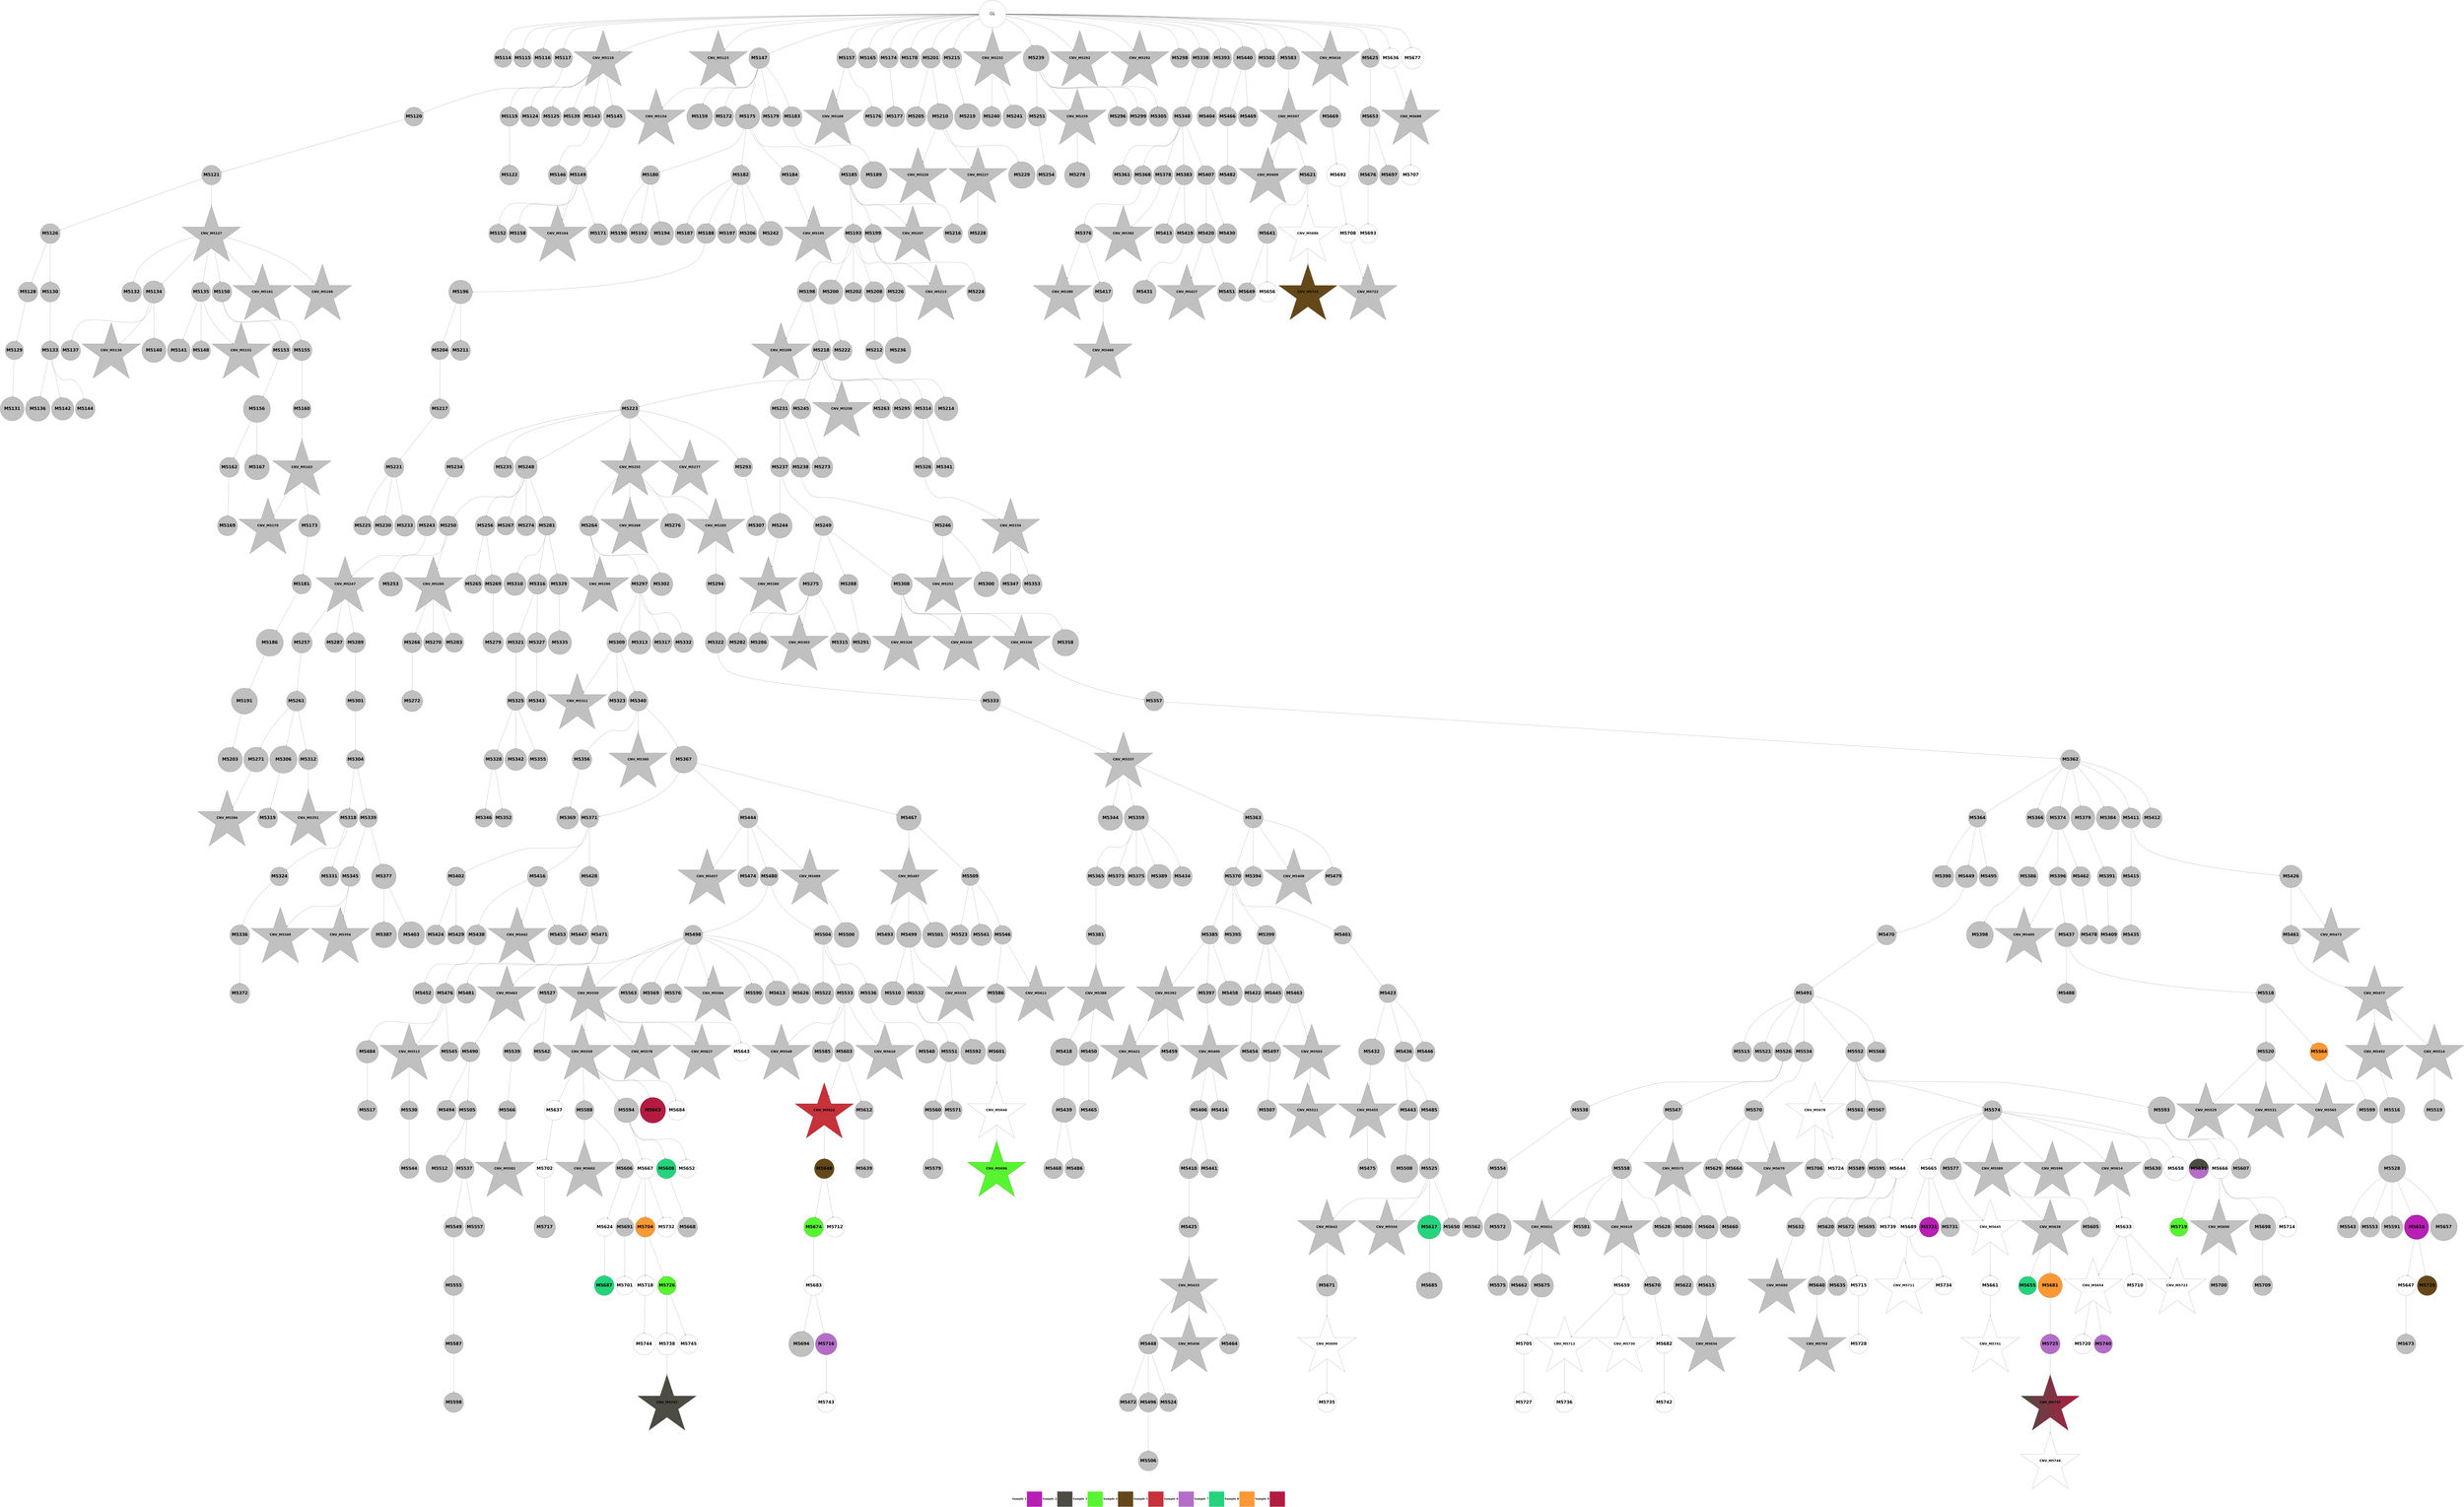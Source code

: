 digraph G { 
rankdir=TB;
5632 -> 5657;
5633 -> 5696;
5122 -> 5123;
5122 -> 5124;
5122 -> 5125;
5122 -> 5126;
5122 -> 5127;
5122 -> 5132;
5122 -> 5156;
5122 -> 5166;
5122 -> 5174;
5122 -> 5183;
5122 -> 5187;
5122 -> 5210;
5122 -> 5224;
5122 -> 5241;
5122 -> 5248;
5122 -> 5271;
5122 -> 5301;
5122 -> 5307;
5122 -> 5347;
5122 -> 5402;
5122 -> 5449;
5122 -> 5511;
5122 -> 5592;
5122 -> 5625;
5122 -> 5634;
5122 -> 5645;
5122 -> 5686;
5634 -> 5662;
5126 -> 5129;
5638 -> 5669;
5127 -> 5128;
5127 -> 5133;
5127 -> 5134;
5127 -> 5148;
5127 -> 5152;
5127 -> 5154;
5128 -> 5131;
5640 -> 5728;
5129 -> 5130;
5641 -> 5689;
5130 -> 5135;
5130 -> 5136;
5642 -> 5663;
5642 -> 5719;
5642 -> 5732;
5645 -> 5697;
5646 -> 5711;
5135 -> 5137;
5135 -> 5139;
5647 -> 5664;
5647 -> 5690;
5136 -> 5141;
5136 -> 5143;
5136 -> 5144;
5136 -> 5159;
5136 -> 5170;
5136 -> 5175;
5137 -> 5138;
5649 -> 5712;
5138 -> 5140;
5650 -> 5658;
5650 -> 5665;
5139 -> 5142;
5651 -> 5680;
5653 -> 5681;
5653 -> 5704;
5653 -> 5748;
5142 -> 5145;
5142 -> 5151;
5142 -> 5153;
5654 -> 5670;
5143 -> 5146;
5143 -> 5147;
5143 -> 5149;
5655 -> 5705;
5144 -> 5150;
5144 -> 5157;
5144 -> 5160;
5656 -> 5682;
5657 -> 5683;
5657 -> 5721;
5660 -> 5671;
5660 -> 5684;
5662 -> 5685;
5662 -> 5706;
5663 -> 5729;
5663 -> 5749;
5152 -> 5155;
5154 -> 5158;
5156 -> 5163;
5156 -> 5168;
5156 -> 5181;
5156 -> 5184;
5156 -> 5188;
5156 -> 5192;
5668 -> 5722;
5668 -> 5739;
5158 -> 5161;
5158 -> 5167;
5158 -> 5173;
5158 -> 5180;
5670 -> 5750;
5159 -> 5162;
5159 -> 5164;
5162 -> 5165;
5674 -> 5698;
5674 -> 5730;
5674 -> 5740;
5675 -> 5699;
5675 -> 5707;
5675 -> 5723;
5164 -> 5169;
5676 -> 5700;
5676 -> 5713;
5676 -> 5741;
5165 -> 5171;
5165 -> 5176;
5166 -> 5177;
5166 -> 5185;
5678 -> 5701;
5679 -> 5691;
5680 -> 5708;
5169 -> 5172;
5681 -> 5724;
5171 -> 5178;
5683 -> 5692;
5172 -> 5179;
5172 -> 5182;
5684 -> 5714;
5685 -> 5702;
5687 -> 5715;
5687 -> 5733;
5690 -> 5734;
5691 -> 5751;
5692 -> 5703;
5692 -> 5725;
5182 -> 5190;
5183 -> 5186;
5695 -> 5742;
5184 -> 5189;
5184 -> 5191;
5184 -> 5193;
5184 -> 5194;
5697 -> 5716;
5698 -> 5720;
5698 -> 5743;
5699 -> 5709;
5700 -> 5710;
5189 -> 5199;
5189 -> 5201;
5189 -> 5203;
5701 -> 5717;
5190 -> 5195;
5191 -> 5196;
5191 -> 5197;
5191 -> 5206;
5191 -> 5215;
5191 -> 5251;
5192 -> 5198;
5193 -> 5204;
5194 -> 5202;
5194 -> 5208;
5194 -> 5216;
5194 -> 5225;
5195 -> 5200;
5707 -> 5718;
5708 -> 5744;
5197 -> 5205;
5711 -> 5726;
5200 -> 5212;
5713 -> 5727;
5713 -> 5735;
5202 -> 5207;
5202 -> 5209;
5202 -> 5211;
5202 -> 5217;
5202 -> 5235;
5714 -> 5736;
5205 -> 5213;
5205 -> 5220;
5717 -> 5731;
5207 -> 5218;
5207 -> 5227;
5208 -> 5222;
5208 -> 5233;
5209 -> 5231;
5210 -> 5214;
5210 -> 5219;
5722 -> 5745;
5724 -> 5737;
5213 -> 5226;
5725 -> 5752;
5727 -> 5753;
5217 -> 5221;
5219 -> 5229;
5219 -> 5236;
5219 -> 5238;
5221 -> 5223;
5734 -> 5746;
5735 -> 5747;
5735 -> 5754;
5224 -> 5228;
5226 -> 5230;
5227 -> 5232;
5227 -> 5240;
5227 -> 5254;
5227 -> 5267;
5227 -> 5272;
5227 -> 5304;
5227 -> 5323;
5230 -> 5234;
5230 -> 5239;
5230 -> 5242;
5232 -> 5243;
5232 -> 5244;
5232 -> 5257;
5232 -> 5264;
5232 -> 5286;
5232 -> 5302;
5746 -> 5755;
5235 -> 5245;
5747 -> 5756;
5236 -> 5237;
5240 -> 5246;
5240 -> 5247;
5241 -> 5249;
5241 -> 5250;
5243 -> 5252;
5246 -> 5253;
5246 -> 5258;
5247 -> 5255;
5248 -> 5260;
5248 -> 5268;
5248 -> 5305;
5248 -> 5308;
5248 -> 5314;
5252 -> 5256;
5253 -> 5289;
5254 -> 5282;
5255 -> 5261;
5255 -> 5309;
5256 -> 5266;
5256 -> 5296;
5256 -> 5298;
5257 -> 5259;
5257 -> 5265;
5257 -> 5276;
5257 -> 5283;
5257 -> 5290;
5258 -> 5284;
5258 -> 5297;
5258 -> 5317;
5259 -> 5262;
5259 -> 5269;
5260 -> 5263;
5264 -> 5273;
5264 -> 5277;
5264 -> 5285;
5264 -> 5294;
5265 -> 5274;
5265 -> 5278;
5266 -> 5270;
5268 -> 5287;
5269 -> 5275;
5269 -> 5279;
5269 -> 5292;
5270 -> 5280;
5270 -> 5315;
5270 -> 5321;
5273 -> 5299;
5273 -> 5306;
5273 -> 5311;
5275 -> 5281;
5278 -> 5288;
5280 -> 5293;
5284 -> 5291;
5284 -> 5295;
5284 -> 5312;
5284 -> 5324;
5290 -> 5319;
5290 -> 5325;
5290 -> 5338;
5294 -> 5303;
5297 -> 5300;
5298 -> 5310;
5302 -> 5316;
5303 -> 5331;
5306 -> 5318;
5306 -> 5322;
5306 -> 5326;
5306 -> 5341;
5310 -> 5313;
5313 -> 5327;
5313 -> 5348;
5315 -> 5328;
5317 -> 5329;
5317 -> 5339;
5317 -> 5359;
5317 -> 5367;
5318 -> 5320;
5318 -> 5332;
5318 -> 5349;
5321 -> 5360;
5323 -> 5335;
5323 -> 5350;
5325 -> 5330;
5325 -> 5336;
5327 -> 5333;
5327 -> 5340;
5330 -> 5334;
5331 -> 5342;
5333 -> 5345;
5334 -> 5337;
5334 -> 5351;
5334 -> 5364;
5335 -> 5343;
5336 -> 5352;
5337 -> 5355;
5337 -> 5361;
5338 -> 5344;
5342 -> 5346;
5343 -> 5356;
5343 -> 5362;
5345 -> 5381;
5346 -> 5353;
5346 -> 5368;
5346 -> 5372;
5347 -> 5357;
5348 -> 5354;
5348 -> 5386;
5349 -> 5365;
5349 -> 5369;
5349 -> 5376;
5354 -> 5358;
5354 -> 5363;
5357 -> 5370;
5357 -> 5377;
5357 -> 5387;
5357 -> 5392;
5357 -> 5416;
5359 -> 5366;
5365 -> 5378;
5366 -> 5371;
5368 -> 5374;
5368 -> 5382;
5368 -> 5384;
5368 -> 5398;
5368 -> 5443;
5371 -> 5373;
5371 -> 5375;
5371 -> 5383;
5371 -> 5388;
5371 -> 5393;
5371 -> 5420;
5371 -> 5421;
5372 -> 5379;
5372 -> 5403;
5372 -> 5417;
5372 -> 5488;
5373 -> 5399;
5373 -> 5458;
5373 -> 5504;
5374 -> 5390;
5376 -> 5380;
5376 -> 5453;
5376 -> 5476;
5377 -> 5385;
5379 -> 5394;
5379 -> 5404;
5379 -> 5408;
5379 -> 5410;
5380 -> 5411;
5380 -> 5425;
5380 -> 5437;
5383 -> 5395;
5383 -> 5405;
5383 -> 5471;
5385 -> 5389;
5385 -> 5426;
5386 -> 5396;
5386 -> 5412;
5387 -> 5391;
5388 -> 5400;
5390 -> 5397;
5392 -> 5422;
5392 -> 5428;
5394 -> 5401;
5394 -> 5406;
5394 -> 5467;
5395 -> 5407;
5397 -> 5427;
5397 -> 5459;
5400 -> 5418;
5401 -> 5430;
5401 -> 5468;
5402 -> 5413;
5405 -> 5414;
5405 -> 5446;
5406 -> 5409;
5408 -> 5431;
5408 -> 5454;
5408 -> 5472;
5409 -> 5415;
5409 -> 5423;
5410 -> 5432;
5411 -> 5433;
5411 -> 5438;
5415 -> 5419;
5415 -> 5450;
5416 -> 5429;
5416 -> 5439;
5419 -> 5434;
5420 -> 5424;
5420 -> 5435;
5424 -> 5444;
5425 -> 5447;
5425 -> 5451;
5425 -> 5462;
5426 -> 5469;
5427 -> 5448;
5428 -> 5440;
5429 -> 5436;
5429 -> 5460;
5431 -> 5463;
5432 -> 5441;
5432 -> 5445;
5432 -> 5455;
5434 -> 5442;
5435 -> 5470;
5435 -> 5482;
5437 -> 5456;
5437 -> 5480;
5441 -> 5464;
5442 -> 5457;
5442 -> 5465;
5442 -> 5473;
5445 -> 5452;
5445 -> 5494;
5446 -> 5497;
5446 -> 5527;
5447 -> 5461;
5448 -> 5477;
5448 -> 5495;
5449 -> 5475;
5449 -> 5478;
5452 -> 5517;
5453 -> 5466;
5453 -> 5483;
5453 -> 5489;
5453 -> 5498;
5457 -> 5481;
5457 -> 5505;
5457 -> 5533;
5458 -> 5479;
5459 -> 5474;
5462 -> 5485;
5464 -> 5484;
5470 -> 5486;
5471 -> 5487;
5472 -> 5506;
5472 -> 5512;
5475 -> 5491;
5476 -> 5496;
5476 -> 5518;
5479 -> 5500;
5480 -> 5490;
5480 -> 5492;
5485 -> 5493;
5485 -> 5522;
5485 -> 5554;
5486 -> 5501;
5486 -> 5523;
5489 -> 5507;
5489 -> 5513;
5492 -> 5499;
5493 -> 5526;
5494 -> 5534;
5496 -> 5502;
5496 -> 5508;
5496 -> 5510;
5498 -> 5509;
5499 -> 5503;
5499 -> 5514;
5500 -> 5524;
5500 -> 5530;
5500 -> 5535;
5500 -> 5543;
5500 -> 5561;
5500 -> 5577;
5501 -> 5525;
5505 -> 5515;
5506 -> 5516;
5507 -> 5536;
5507 -> 5559;
5507 -> 5572;
5507 -> 5578;
5507 -> 5585;
5507 -> 5593;
5507 -> 5599;
5507 -> 5622;
5507 -> 5635;
5508 -> 5519;
5508 -> 5541;
5508 -> 5544;
5512 -> 5520;
5513 -> 5531;
5513 -> 5542;
5513 -> 5545;
5514 -> 5521;
5514 -> 5546;
5518 -> 5532;
5518 -> 5550;
5518 -> 5555;
5522 -> 5539;
5523 -> 5528;
5525 -> 5537;
5527 -> 5529;
5527 -> 5573;
5529 -> 5538;
5529 -> 5540;
5529 -> 5574;
5534 -> 5565;
5534 -> 5626;
5534 -> 5651;
5534 -> 5659;
5535 -> 5547;
5535 -> 5556;
5536 -> 5548;
5536 -> 5551;
5537 -> 5552;
5537 -> 5562;
5537 -> 5600;
5537 -> 5627;
5537 -> 5666;
5539 -> 5553;
5541 -> 5560;
5541 -> 5601;
5542 -> 5557;
5542 -> 5594;
5542 -> 5612;
5542 -> 5619;
5543 -> 5579;
5545 -> 5549;
5546 -> 5558;
5546 -> 5566;
5547 -> 5563;
5548 -> 5575;
5555 -> 5595;
5555 -> 5620;
5556 -> 5567;
5556 -> 5582;
5558 -> 5564;
5559 -> 5568;
5559 -> 5587;
5559 -> 5636;
5559 -> 5652;
5560 -> 5569;
5560 -> 5580;
5561 -> 5570;
5561 -> 5576;
5561 -> 5583;
5561 -> 5602;
5561 -> 5687;
5563 -> 5571;
5563 -> 5581;
5564 -> 5596;
5567 -> 5590;
5567 -> 5628;
5567 -> 5637;
5567 -> 5660;
5568 -> 5597;
5568 -> 5603;
5568 -> 5646;
5568 -> 5672;
5568 -> 5693;
5569 -> 5588;
5573 -> 5608;
5575 -> 5591;
5576 -> 5598;
5576 -> 5604;
5579 -> 5638;
5579 -> 5673;
5579 -> 5688;
5581 -> 5584;
5582 -> 5609;
5582 -> 5613;
5583 -> 5586;
5583 -> 5589;
5583 -> 5605;
5583 -> 5623;
5583 -> 5639;
5583 -> 5653;
5583 -> 5667;
5583 -> 5674;
5586 -> 5654;
5589 -> 5614;
5589 -> 5647;
5592 -> 5606;
5595 -> 5610;
5596 -> 5607;
5597 -> 5611;
5597 -> 5615;
5602 -> 5616;
5602 -> 5640;
5602 -> 5675;
5603 -> 5617;
5603 -> 5661;
5603 -> 5676;
5604 -> 5629;
5604 -> 5641;
5606 -> 5618;
5606 -> 5630;
5609 -> 5631;
5610 -> 5655;
5612 -> 5621;
5612 -> 5632;
5613 -> 5624;
5615 -> 5633;
5617 -> 5677;
5621 -> 5648;
5623 -> 5642;
5624 -> 5643;
5625 -> 5678;
5626 -> 5694;
5627 -> 5656;
5627 -> 5738;
5628 -> 5668;
5628 -> 5679;
5629 -> 5644;
5629 -> 5649;
5630 -> 5650;
5630 -> 5695;
5356 [shape=circle style=filled fillcolor=grey fontname="helvetica-bold" fontsize=56 label="M5347" width=3.79 height=2 ];
5321 [shape=circle style=filled fillcolor=grey fontname="helvetica-bold" fontsize=56 label="M5312" width=1.45 height=2 ];
5489 [shape=circle style=filled fillcolor=grey fontname="helvetica-bold" fontsize=56 label="M5480" width=2.65 height=2 ];
5746 [shape=star style=filled fillcolor="#4c4c45:#b31c40" fontname="helvetica-bold" fontsize=42 label="CNV_M5737"];
5312 [shape=star style=filled fillcolor=grey fontname="helvetica-bold" fontsize=42 label="CNV_M5303"];
5600 [shape=circle style=filled fillcolor=grey fontname="helvetica-bold" fontsize=56 label="M5591" width=3.98 height=2 ];
5672 [shape=circle style=filled fillcolor="#b31c40" fontname="helvetica-bold" fontsize=56 label="M5663" width=4.7 height=2 ];
5618 [shape=star style=filled fillcolor=grey fontname="helvetica-bold" fontsize=42 label="CNV_M5609"];
5557 [shape=star style=filled fillcolor=grey fontname="helvetica-bold" fontsize=42 label="CNV_M5548"];
5399 [shape=circle style=filled fillcolor=grey fontname="helvetica-bold" fontsize=56 label="M5390" width=3.97 height=2 ];
5369 [shape=star style=filled fillcolor=grey fontname="helvetica-bold" fontsize=42 label="CNV_M5360"];
5696 [shape=circle style=filled fillcolor="#26d37d" fontname="helvetica-bold" fontsize=56 label="M5687" width=0.99 height=2 ];
5190 [shape=circle style=filled fillcolor=grey fontname="helvetica-bold" fontsize=56 label="M5181" width=3.55 height=2 ];
5633 [shape=circle style=filled fillcolor=white fontname="helvetica-bold" fontsize=56 label="M5624" width=3.29 height=2 ];
5589 [shape=star style=filled fillcolor=grey fontname="helvetica-bold" fontsize=42 label="CNV_M5580"];
5253 [shape=circle style=filled fillcolor=grey fontname="helvetica-bold" fontsize=56 label="M5244" width=4.5 height=2 ];
5491 [shape=circle style=filled fillcolor=grey fontname="helvetica-bold" fontsize=56 label="M5482" width=3.49 height=2 ];
5216 [shape=star style=filled fillcolor=grey fontname="helvetica-bold" fontsize=42 label="CNV_M5207"];
5238 [shape=circle style=filled fillcolor=grey fontname="helvetica-bold" fontsize=56 label="M5229" width=4.86 height=2 ];
5470 [shape=circle style=filled fillcolor=grey fontname="helvetica-bold" fontsize=56 label="M5461" width=2.58 height=2 ];
5397 [shape=star style=filled fillcolor=grey fontname="helvetica-bold" fontsize=42 label="CNV_M5388"];
5377 [shape=circle style=filled fillcolor=grey fontname="helvetica-bold" fontsize=56 label="M5368" width=2.53 height=2 ];
5501 [shape=star style=filled fillcolor=grey fontname="helvetica-bold" fontsize=42 label="CNV_M5492"];
5460 [shape=circle style=filled fillcolor=grey fontname="helvetica-bold" fontsize=56 label="M5451" width=2.45 height=2 ];
5234 [shape=circle style=filled fillcolor=grey fontname="helvetica-bold" fontsize=56 label="M5225" width=2.87 height=2 ];
5495 [shape=circle style=filled fillcolor=grey fontname="helvetica-bold" fontsize=56 label="M5486" width=1.47 height=2 ];
5661 [shape=circle style=filled fillcolor=white fontname="helvetica-bold" fontsize=56 label="M5652" width=3.1 height=2 ];
5236 [shape=star style=filled fillcolor=grey fontname="helvetica-bold" fontsize=42 label="CNV_M5227"];
5713 [shape=circle style=filled fillcolor="#fd9835" fontname="helvetica-bold" fontsize=56 label="M5704" width=1.16 height=2 ];
5257 [shape=circle style=filled fillcolor=grey fontname="helvetica-bold" fontsize=56 label="M5248" width=4.06 height=2 ];
5283 [shape=circle style=filled fillcolor=grey fontname="helvetica-bold" fontsize=56 label="M5274" width=0.69 height=2 ];
5261 [shape=star style=filled fillcolor=grey fontname="helvetica-bold" fontsize=42 label="CNV_M5252"];
5437 [shape=circle style=filled fillcolor=grey fontname="helvetica-bold" fontsize=56 label="M5428" width=1.39 height=2 ];
5635 [shape=circle style=filled fillcolor=grey fontname="helvetica-bold" fontsize=56 label="M5626" width=0.87 height=2 ];
5740 [shape=circle style=filled fillcolor=grey fontname="helvetica-bold" fontsize=56 label="M5731" width=3.52 height=2 ];
5390 [shape=circle style=filled fillcolor=grey fontname="helvetica-bold" fontsize=56 label="M5381" width=1.27 height=2 ];
5269 [shape=star style=filled fillcolor=grey fontname="helvetica-bold" fontsize=42 label="CNV_M5260"];
5417 [shape=star style=filled fillcolor=grey fontname="helvetica-bold" fontsize=42 label="CNV_M5408"];
5289 [shape=star style=filled fillcolor=grey fontname="helvetica-bold" fontsize=42 label="CNV_M5280"];
5476 [shape=circle style=filled fillcolor=grey fontname="helvetica-bold" fontsize=56 label="M5467" width=4.49 height=2 ];
5409 [shape=star style=filled fillcolor=grey fontname="helvetica-bold" fontsize=42 label="CNV_M5400"];
5723 [shape=circle style=filled fillcolor=white fontname="helvetica-bold" fontsize=56 label="M5714" width=0.65 height=2 ];
5642 [shape=circle style=filled fillcolor=white fontname="helvetica-bold" fontsize=56 label="M5633" width=3.58 height=2 ];
5691 [shape=circle style=filled fillcolor=white fontname="helvetica-bold" fontsize=56 label="M5682" width=3.08 height=2 ];
5401 [shape=star style=filled fillcolor=grey fontname="helvetica-bold" fontsize=42 label="CNV_M5392"];
5677 [shape=circle style=filled fillcolor=grey fontname="helvetica-bold" fontsize=56 label="M5668" width=0.6 height=2 ];
5389 [shape=star style=filled fillcolor=grey fontname="helvetica-bold" fontsize=42 label="CNV_M5380"];
5735 [shape=circle style=filled fillcolor="#58f431" fontname="helvetica-bold" fontsize=56 label="M5726" width=2.7 height=2 ];
5534 [shape=circle style=filled fillcolor=grey fontname="helvetica-bold" fontsize=56 label="M5525" width=1.75 height=2 ];
5282 [shape=circle style=filled fillcolor=grey fontname="helvetica-bold" fontsize=56 label="M5273" width=3.83 height=2 ];
5737 [shape=circle style=filled fillcolor=white fontname="helvetica-bold" fontsize=56 label="M5728" width=2.39 height=2 ];
5432 [shape=circle style=filled fillcolor=grey fontname="helvetica-bold" fontsize=56 label="M5423" width=2.96 height=2 ];
5478 [shape=circle style=filled fillcolor=grey fontname="helvetica-bold" fontsize=56 label="M5469" width=0.11 height=2 ];
5474 [shape=circle style=filled fillcolor=grey fontname="helvetica-bold" fontsize=56 label="M5465" width=0.63 height=2 ];
5427 [shape=circle style=filled fillcolor=grey fontname="helvetica-bold" fontsize=56 label="M5418" width=4.99 height=2 ];
5631 [shape=circle style=filled fillcolor=grey fontname="helvetica-bold" fontsize=56 label="M5622" width=1.67 height=2 ];
5372 [shape=circle style=filled fillcolor=grey fontname="helvetica-bold" fontsize=56 label="M5363" width=0.97 height=2 ];
5270 [shape=circle style=filled fillcolor=grey fontname="helvetica-bold" fontsize=56 label="M5261" width=2.02 height=2 ];
5143 [shape=circle style=filled fillcolor=grey fontname="helvetica-bold" fontsize=56 label="M5134" width=4.06 height=2 ];
5392 [shape=circle style=filled fillcolor=grey fontname="helvetica-bold" fontsize=56 label="M5383" width=2 height=2 ];
5639 [shape=circle style=filled fillcolor=grey fontname="helvetica-bold" fontsize=56 label="M5630" width=0.81 height=2 ];
5663 [shape=star style=filled fillcolor=white fontname="helvetica-bold" fontsize=42 label="CNV_M5654"];
5349 [shape=circle style=filled fillcolor=grey fontname="helvetica-bold" fontsize=56 label="M5340" width=1.68 height=2 ];
5348 [shape=circle style=filled fillcolor=grey fontname="helvetica-bold" fontsize=56 label="M5339" width=2.87 height=2 ];
5413 [shape=circle style=filled fillcolor=grey fontname="helvetica-bold" fontsize=56 label="M5404" width=1.15 height=2 ];
5662 [shape=circle style=filled fillcolor=grey fontname="helvetica-bold" fontsize=56 label="M5653" width=1.95 height=2 ];
5330 [shape=circle style=filled fillcolor=grey fontname="helvetica-bold" fontsize=56 label="M5321" width=0.43 height=2 ];
5656 [shape=circle style=filled fillcolor=white fontname="helvetica-bold" fontsize=56 label="M5647" width=0.1 height=2 ];
5303 [shape=circle style=filled fillcolor=grey fontname="helvetica-bold" fontsize=56 label="M5294" width=0.4 height=2 ];
5235 [shape=circle style=filled fillcolor=grey fontname="helvetica-bold" fontsize=56 label="M5226" width=3.54 height=2 ];
5165 [shape=circle style=filled fillcolor=grey fontname="helvetica-bold" fontsize=56 label="M5156" width=4.95 height=2 ];
5227 [shape=circle style=filled fillcolor=grey fontname="helvetica-bold" fontsize=56 label="M5218" width=2.17 height=2 ];
5383 [shape=circle style=filled fillcolor=grey fontname="helvetica-bold" fontsize=56 label="M5374" width=4.23 height=2 ];
5625 [shape=star style=filled fillcolor=grey fontname="helvetica-bold" fontsize=42 label="CNV_M5616"];
5537 [shape=circle style=filled fillcolor=grey fontname="helvetica-bold" fontsize=56 label="M5528" width=4.94 height=2 ];
5371 [shape=circle style=filled fillcolor=grey fontname="helvetica-bold" fontsize=56 label="M5362" width=2.06 height=2 ];
5315 [shape=circle style=filled fillcolor=grey fontname="helvetica-bold" fontsize=56 label="M5306" width=4.98 height=2 ];
5752 [shape=circle style=filled fillcolor=white fontname="helvetica-bold" fontsize=56 label="M5743" width=2.13 height=2 ];
5596 [shape=circle style=filled fillcolor=grey fontname="helvetica-bold" fontsize=56 label="M5587" width=2.37 height=2 ];
5346 [shape=star style=filled fillcolor=grey fontname="helvetica-bold" fontsize=42 label="CNV_M5337"];
5268 [shape=star style=filled fillcolor=grey fontname="helvetica-bold" fontsize=42 label="CNV_M5259"];
5458 [shape=circle style=filled fillcolor=grey fontname="helvetica-bold" fontsize=56 label="M5449" width=4.07 height=2 ];
5370 [shape=circle style=filled fillcolor=grey fontname="helvetica-bold" fontsize=56 label="M5361" width=0.82 height=2 ];
5718 [shape=circle style=filled fillcolor=grey fontname="helvetica-bold" fontsize=56 label="M5709" width=0.6 height=2 ];
5161 [shape=circle style=filled fillcolor=grey fontname="helvetica-bold" fontsize=56 label="M5152" width=2.83 height=2 ];
5653 [shape=circle style=filled fillcolor=white fontname="helvetica-bold" fontsize=56 label="M5644" width=1.36 height=2 ];
5368 [shape=circle style=filled fillcolor=grey fontname="helvetica-bold" fontsize=56 label="M5359" width=4.48 height=2 ];
5336 [shape=circle style=filled fillcolor=grey fontname="helvetica-bold" fontsize=56 label="M5327" width=2.07 height=2 ];
5741 [shape=circle style=filled fillcolor=white fontname="helvetica-bold" fontsize=56 label="M5732" width=1.15 height=2 ];
5280 [shape=circle style=filled fillcolor=grey fontname="helvetica-bold" fontsize=56 label="M5271" width=4.52 height=2 ];
5636 [shape=star style=filled fillcolor=grey fontname="helvetica-bold" fontsize=42 label="CNV_M5627"];
5643 [shape=star style=filled fillcolor=grey fontname="helvetica-bold" fontsize=42 label="CNV_M5634"];
5652 [shape=circle style=filled fillcolor=white fontname="helvetica-bold" fontsize=56 label="M5643" width=3.1 height=2 ];
5244 [shape=circle style=filled fillcolor=grey fontname="helvetica-bold" fontsize=56 label="M5235" width=3.69 height=2 ];
5714 [shape=circle style=filled fillcolor=white fontname="helvetica-bold" fontsize=56 label="M5705" width=0.04 height=2 ];
5531 [shape=circle style=filled fillcolor=grey fontname="helvetica-bold" fontsize=56 label="M5522" width=3.99 height=2 ];
5731 [shape=star style=filled fillcolor=grey fontname="helvetica-bold" fontsize=42 label="CNV_M5722"];
5645 [shape=circle style=filled fillcolor=white fontname="helvetica-bold" fontsize=56 label="M5636" width=0.26 height=2 ];
5211 [shape=circle style=filled fillcolor=grey fontname="helvetica-bold" fontsize=56 label="M5202" width=2.62 height=2 ];
5176 [shape=circle style=filled fillcolor=grey fontname="helvetica-bold" fontsize=56 label="M5167" width=4.55 height=2 ];
5205 [shape=circle style=filled fillcolor=grey fontname="helvetica-bold" fontsize=56 label="M5196" width=4.3 height=2 ];
5468 [shape=circle style=filled fillcolor=grey fontname="helvetica-bold" fontsize=56 label="M5459" width=2.73 height=2 ];
5617 [shape=circle style=filled fillcolor="#26d37d" fontname="helvetica-bold" fontsize=56 label="M5608" width=0.74 height=2 ];
5159 [shape=circle style=filled fillcolor=grey fontname="helvetica-bold" fontsize=56 label="M5150" width=3.63 height=2 ];
5539 [shape=circle style=filled fillcolor=grey fontname="helvetica-bold" fontsize=56 label="M5530" width=2.88 height=2 ];
5172 [shape=star style=filled fillcolor=grey fontname="helvetica-bold" fontsize=42 label="CNV_M5163"];
5660 [shape=star style=filled fillcolor=grey fontname="helvetica-bold" fontsize=42 label="CNV_M5651"];
5722 [shape=star style=filled fillcolor=white fontname="helvetica-bold" fontsize=42 label="CNV_M5713"];
5167 [shape=circle style=filled fillcolor=grey fontname="helvetica-bold" fontsize=56 label="M5158" width=2.73 height=2 ];
5407 [shape=circle style=filled fillcolor=grey fontname="helvetica-bold" fontsize=56 label="M5398" width=4.91 height=2 ];
5622 [shape=circle style=filled fillcolor=grey fontname="helvetica-bold" fontsize=56 label="M5613" width=4.52 height=2 ];
5142 [shape=circle style=filled fillcolor=grey fontname="helvetica-bold" fontsize=56 label="M5133" width=3.06 height=2 ];
5522 [shape=star style=filled fillcolor=grey fontname="helvetica-bold" fontsize=42 label="CNV_M5513"];
5515 [shape=circle style=filled fillcolor=grey fontname="helvetica-bold" fontsize=56 label="M5506" width=0.85 height=2 ];
5367 [shape=circle style=filled fillcolor=grey fontname="helvetica-bold" fontsize=56 label="M5358" width=4.85 height=2 ];
5644 [shape=circle style=filled fillcolor=grey fontname="helvetica-bold" fontsize=56 label="M5635" width=1.93 height=2 ];
5526 [shape=circle style=filled fillcolor=grey fontname="helvetica-bold" fontsize=56 label="M5517" width=0.7 height=2 ];
5155 [shape=circle style=filled fillcolor=grey fontname="helvetica-bold" fontsize=56 label="M5146" width=3.48 height=2 ];
5550 [shape=circle style=filled fillcolor=grey fontname="helvetica-bold" fontsize=56 label="M5541" width=3.91 height=2 ];
5395 [shape=circle style=filled fillcolor=grey fontname="helvetica-bold" fontsize=56 label="M5386" width=0.31 height=2 ];
5730 [shape=circle style=filled fillcolor="#b81fb3" fontname="helvetica-bold" fontsize=56 label="M5721" width=0.23 height=2 ];
5252 [shape=circle style=filled fillcolor=grey fontname="helvetica-bold" fontsize=56 label="M5243" width=3.71 height=2 ];
5241 [shape=star style=filled fillcolor=grey fontname="helvetica-bold" fontsize=42 label="CNV_M5232"];
5340 [shape=circle style=filled fillcolor=grey fontname="helvetica-bold" fontsize=56 label="M5331" width=2.11 height=2 ];
5323 [shape=circle style=filled fillcolor=grey fontname="helvetica-bold" fontsize=56 label="M5314" width=1.48 height=2 ];
5463 [shape=circle style=filled fillcolor=grey fontname="helvetica-bold" fontsize=56 label="M5454" width=0.32 height=2 ];
5219 [shape=circle style=filled fillcolor=grey fontname="helvetica-bold" fontsize=56 label="M5210" width=4.72 height=2 ];
5342 [shape=circle style=filled fillcolor=grey fontname="helvetica-bold" fontsize=56 label="M5333" width=1.7 height=2 ];
5667 [shape=circle style=filled fillcolor=white fontname="helvetica-bold" fontsize=56 label="M5658" width=4.31 height=2 ];
5415 [shape=circle style=filled fillcolor=grey fontname="helvetica-bold" fontsize=56 label="M5406" width=2.21 height=2 ];
5194 [shape=circle style=filled fillcolor=grey fontname="helvetica-bold" fontsize=56 label="M5185" width=0.23 height=2 ];
5381 [shape=circle style=filled fillcolor=grey fontname="helvetica-bold" fontsize=56 label="M5372" width=0.65 height=2 ];
5650 [shape=circle style=filled fillcolor=grey fontname="helvetica-bold" fontsize=56 label="M5641" width=3.6 height=2 ];
5620 [shape=star style=filled fillcolor=grey fontname="helvetica-bold" fontsize=42 label="CNV_M5611"];
5464 [shape=star style=filled fillcolor=grey fontname="helvetica-bold" fontsize=42 label="CNV_M5455"];
5666 [shape=circle style=filled fillcolor=grey fontname="helvetica-bold" fontsize=56 label="M5657" width=4.95 height=2 ];
5751 [shape=circle style=filled fillcolor=white fontname="helvetica-bold" fontsize=56 label="M5742" width=1.03 height=2 ];
5670 [shape=circle style=filled fillcolor=white fontname="helvetica-bold" fontsize=56 label="M5661" width=3.61 height=2 ];
5375 [shape=circle style=filled fillcolor=grey fontname="helvetica-bold" fontsize=56 label="M5366" width=2.39 height=2 ];
5513 [shape=circle style=filled fillcolor=grey fontname="helvetica-bold" fontsize=56 label="M5504" width=3.5 height=2 ];
5556 [shape=circle style=filled fillcolor=grey fontname="helvetica-bold" fontsize=56 label="M5547" width=3.55 height=2 ];
5632 [shape=star style=filled fillcolor="#c6313a" fontname="helvetica-bold" fontsize=42 label="CNV_M5623"];
5204 [shape=star style=filled fillcolor=grey fontname="helvetica-bold" fontsize=42 label="CNV_M5195"];
5239 [shape=circle style=filled fillcolor=grey fontname="helvetica-bold" fontsize=56 label="M5230" width=0.81 height=2 ];
5391 [shape=star style=filled fillcolor=grey fontname="helvetica-bold" fontsize=42 label="CNV_M5382"];
5314 [shape=circle style=filled fillcolor=grey fontname="helvetica-bold" fontsize=56 label="M5305" width=2.07 height=2 ];
5497 [shape=circle style=filled fillcolor=grey fontname="helvetica-bold" fontsize=56 label="M5488" width=0.66 height=2 ];
5438 [shape=circle style=filled fillcolor=grey fontname="helvetica-bold" fontsize=56 label="M5429" width=3.04 height=2 ];
5511 [shape=circle style=filled fillcolor=grey fontname="helvetica-bold" fontsize=56 label="M5502" width=3.07 height=2 ];
5212 [shape=circle style=filled fillcolor=grey fontname="helvetica-bold" fontsize=56 label="M5203" width=4.49 height=2 ];
5203 [shape=circle style=filled fillcolor=grey fontname="helvetica-bold" fontsize=56 label="M5194" width=4.3 height=2 ];
5436 [shape=star style=filled fillcolor=grey fontname="helvetica-bold" fontsize=42 label="CNV_M5427"];
5601 [shape=circle style=filled fillcolor=grey fontname="helvetica-bold" fontsize=56 label="M5592" width=4.58 height=2 ];
5173 [shape=star style=filled fillcolor=grey fontname="helvetica-bold" fontsize=42 label="CNV_M5164"];
5598 [shape=circle style=filled fillcolor=grey fontname="helvetica-bold" fontsize=56 label="M5589" width=3.42 height=2 ];
5220 [shape=circle style=filled fillcolor=grey fontname="helvetica-bold" fontsize=56 label="M5211" width=1.26 height=2 ];
5193 [shape=circle style=filled fillcolor=grey fontname="helvetica-bold" fontsize=56 label="M5184" width=3.61 height=2 ];
5453 [shape=circle style=filled fillcolor=grey fontname="helvetica-bold" fontsize=56 label="M5444" width=1.37 height=2 ];
5382 [shape=circle style=filled fillcolor=grey fontname="helvetica-bold" fontsize=56 label="M5373" width=2.34 height=2 ];
5451 [shape=star style=filled fillcolor=grey fontname="helvetica-bold" fontsize=42 label="CNV_M5442"];
5560 [shape=circle style=filled fillcolor=grey fontname="helvetica-bold" fontsize=56 label="M5551" width=0.81 height=2 ];
5564 [shape=circle style=filled fillcolor=grey fontname="helvetica-bold" fontsize=56 label="M5555" width=1.7 height=2 ];
5700 [shape=circle style=filled fillcolor=grey fontname="helvetica-bold" fontsize=56 label="M5691" width=3.18 height=2 ];
5343 [shape=star style=filled fillcolor=grey fontname="helvetica-bold" fontsize=42 label="CNV_M5334"];
5678 [shape=circle style=filled fillcolor=grey fontname="helvetica-bold" fontsize=56 label="M5669" width=3.93 height=2 ];
5742 [shape=star style=filled fillcolor="#654819" fontname="helvetica-bold" fontsize=42 label="CNV_M5733"];
5137 [shape=circle style=filled fillcolor=grey fontname="helvetica-bold" fontsize=56 label="M5128" width=1.45 height=2 ];
5457 [shape=circle style=filled fillcolor=grey fontname="helvetica-bold" fontsize=56 label="M5448" width=1.38 height=2 ];
5206 [shape=circle style=filled fillcolor=grey fontname="helvetica-bold" fontsize=56 label="M5197" width=3.61 height=2 ];
5245 [shape=circle style=filled fillcolor=grey fontname="helvetica-bold" fontsize=56 label="M5236" width=4.75 height=2 ];
5374 [shape=circle style=filled fillcolor=grey fontname="helvetica-bold" fontsize=56 label="M5365" width=3.4 height=2 ];
5503 [shape=circle style=filled fillcolor=grey fontname="helvetica-bold" fontsize=56 label="M5494" width=0.83 height=2 ];
5177 [shape=star style=filled fillcolor=grey fontname="helvetica-bold" fontsize=42 label="CNV_M5168"];
5499 [shape=circle style=filled fillcolor=grey fontname="helvetica-bold" fontsize=56 label="M5490" width=1.79 height=2 ];
5441 [shape=circle style=filled fillcolor=grey fontname="helvetica-bold" fontsize=56 label="M5432" width=4.77 height=2 ];
5430 [shape=star style=filled fillcolor=grey fontname="helvetica-bold" fontsize=42 label="CNV_M5421"];
5224 [shape=circle style=filled fillcolor=grey fontname="helvetica-bold" fontsize=56 label="M5215" width=0.17 height=2 ];
5567 [shape=circle style=filled fillcolor=grey fontname="helvetica-bold" fontsize=56 label="M5558" width=0.04 height=2 ];
5418 [shape=circle style=filled fillcolor=grey fontname="helvetica-bold" fontsize=56 label="M5409" width=3.26 height=2 ];
5338 [shape=circle style=filled fillcolor=grey fontname="helvetica-bold" fontsize=56 label="M5329" width=3.74 height=2 ];
5351 [shape=circle style=filled fillcolor=grey fontname="helvetica-bold" fontsize=56 label="M5342" width=3.99 height=2 ];
5545 [shape=circle style=filled fillcolor=grey fontname="helvetica-bold" fontsize=56 label="M5536" width=0.38 height=2 ];
5237 [shape=circle style=filled fillcolor=grey fontname="helvetica-bold" fontsize=56 label="M5228" width=0.11 height=2 ];
5665 [shape=circle style=filled fillcolor=white fontname="helvetica-bold" fontsize=56 label="M5656" width=0.74 height=2 ];
5532 [shape=circle style=filled fillcolor=grey fontname="helvetica-bold" fontsize=56 label="M5523" width=1.46 height=2 ];
5180 [shape=circle style=filled fillcolor=grey fontname="helvetica-bold" fontsize=56 label="M5171" width=1.77 height=2 ];
5629 [shape=circle style=filled fillcolor=grey fontname="helvetica-bold" fontsize=56 label="M5620" width=2.57 height=2 ];
5707 [shape=circle style=filled fillcolor=grey fontname="helvetica-bold" fontsize=56 label="M5698" width=4.79 height=2 ];
5123 [shape=circle style=filled fillcolor=grey fontname="helvetica-bold" fontsize=56 label="M5114" width=3.08 height=2 ];
5147 [shape=star style=filled fillcolor=grey fontname="helvetica-bold" fontsize=42 label="CNV_M5138"];
5719 [shape=circle style=filled fillcolor=white fontname="helvetica-bold" fontsize=56 label="M5710" width=4.15 height=2 ];
5201 [shape=circle style=filled fillcolor=grey fontname="helvetica-bold" fontsize=56 label="M5192" width=1.48 height=2 ];
5688 [shape=star style=filled fillcolor=grey fontname="helvetica-bold" fontsize=42 label="CNV_M5679"];
5334 [shape=circle style=filled fillcolor=grey fontname="helvetica-bold" fontsize=56 label="M5325" width=2.81 height=2 ];
5703 [shape=circle style=filled fillcolor=grey fontname="helvetica-bold" fontsize=56 label="M5694" width=4.62 height=2 ];
5186 [shape=circle style=filled fillcolor=grey fontname="helvetica-bold" fontsize=56 label="M5177" width=3.68 height=2 ];
5520 [shape=star style=filled fillcolor=grey fontname="helvetica-bold" fontsize=42 label="CNV_M5511"];
5676 [shape=circle style=filled fillcolor=white fontname="helvetica-bold" fontsize=56 label="M5667" width=0.73 height=2 ];
5174 [shape=circle style=filled fillcolor=grey fontname="helvetica-bold" fontsize=56 label="M5165" width=0.89 height=2 ];
5307 [shape=circle style=filled fillcolor=grey fontname="helvetica-bold" fontsize=56 label="M5298" width=3.5 height=2 ];
5274 [shape=circle style=filled fillcolor=grey fontname="helvetica-bold" fontsize=56 label="M5265" width=2.79 height=2 ];
5136 [shape=star style=filled fillcolor=grey fontname="helvetica-bold" fontsize=42 label="CNV_M5127"];
5187 [shape=circle style=filled fillcolor=grey fontname="helvetica-bold" fontsize=56 label="M5178" width=2.01 height=2 ];
5570 [shape=circle style=filled fillcolor=grey fontname="helvetica-bold" fontsize=56 label="M5561" width=3.56 height=2 ];
5658 [shape=circle style=filled fillcolor=grey fontname="helvetica-bold" fontsize=56 label="M5649" width=2.92 height=2 ];
5162 [shape=circle style=filled fillcolor=grey fontname="helvetica-bold" fontsize=56 label="M5153" width=2.62 height=2 ];
5626 [shape=circle style=filled fillcolor="#26d37d" fontname="helvetica-bold" fontsize=56 label="M5617" width=4.32 height=2 ];
5485 [shape=circle style=filled fillcolor=grey fontname="helvetica-bold" fontsize=56 label="M5476" width=0.7 height=2 ];
5693 [shape=circle style=filled fillcolor=white fontname="helvetica-bold" fontsize=56 label="M5684" width=0.35 height=2 ];
5197 [shape=circle style=filled fillcolor=grey fontname="helvetica-bold" fontsize=56 label="M5188" width=1.34 height=2 ];
5514 [shape=circle style=filled fillcolor=grey fontname="helvetica-bold" fontsize=56 label="M5505" width=2.45 height=2 ];
5659 [shape=circle style=filled fillcolor=grey fontname="helvetica-bold" fontsize=56 label="M5650" width=3.31 height=2 ];
5604 [shape=circle style=filled fillcolor=grey fontname="helvetica-bold" fontsize=56 label="M5595" width=2.22 height=2 ];
5168 [shape=circle style=filled fillcolor=grey fontname="helvetica-bold" fontsize=56 label="M5159" width=4.72 height=2 ];
5694 [shape=circle style=filled fillcolor=grey fontname="helvetica-bold" fontsize=56 label="M5685" width=4.76 height=2 ];
5379 [shape=circle style=filled fillcolor=grey fontname="helvetica-bold" fontsize=56 label="M5370" width=3.16 height=2 ];
5396 [shape=circle style=filled fillcolor=grey fontname="helvetica-bold" fontsize=56 label="M5387" width=4.71 height=2 ];
5246 [shape=circle style=filled fillcolor=grey fontname="helvetica-bold" fontsize=56 label="M5237" width=3.46 height=2 ];
5575 [shape=circle style=filled fillcolor=grey fontname="helvetica-bold" fontsize=56 label="M5566" width=2.76 height=2 ];
5711 [shape=circle style=filled fillcolor=white fontname="helvetica-bold" fontsize=56 label="M5702" width=2.93 height=2 ];
5541 [shape=circle style=filled fillcolor=grey fontname="helvetica-bold" fontsize=56 label="M5532" width=2.22 height=2 ];
5309 [shape=circle style=filled fillcolor=grey fontname="helvetica-bold" fontsize=56 label="M5300" width=4.61 height=2 ];
5151 [shape=circle style=filled fillcolor=grey fontname="helvetica-bold" fontsize=56 label="M5142" width=4.11 height=2 ];
5434 [shape=circle style=filled fillcolor=grey fontname="helvetica-bold" fontsize=56 label="M5425" width=3.71 height=2 ];
5673 [shape=circle style=filled fillcolor=grey fontname="helvetica-bold" fontsize=56 label="M5664" width=2.63 height=2 ];
5595 [shape=circle style=filled fillcolor=grey fontname="helvetica-bold" fontsize=56 label="M5586" width=2.47 height=2 ];
5462 [shape=circle style=filled fillcolor=grey fontname="helvetica-bold" fontsize=56 label="M5453" width=1.59 height=2 ];
5189 [shape=circle style=filled fillcolor=grey fontname="helvetica-bold" fontsize=56 label="M5180" width=2.39 height=2 ];
5258 [shape=circle style=filled fillcolor=grey fontname="helvetica-bold" fontsize=56 label="M5249" width=1.18 height=2 ];
5544 [shape=star style=filled fillcolor=grey fontname="helvetica-bold" fontsize=42 label="CNV_M5535"];
5341 [shape=circle style=filled fillcolor=grey fontname="helvetica-bold" fontsize=56 label="M5332" width=0.07 height=2 ];
5358 [shape=star style=filled fillcolor=grey fontname="helvetica-bold" fontsize=42 label="CNV_M5349"];
5739 [shape=star style=filled fillcolor=white fontname="helvetica-bold" fontsize=42 label="CNV_M5730"];
5292 [shape=circle style=filled fillcolor=grey fontname="helvetica-bold" fontsize=56 label="M5283" width=3.52 height=2 ];
5484 [shape=circle style=filled fillcolor=grey fontname="helvetica-bold" fontsize=56 label="M5475" width=2.06 height=2 ];
5715 [shape=circle style=filled fillcolor=grey fontname="helvetica-bold" fontsize=56 label="M5706" width=1.29 height=2 ];
5674 [shape=circle style=filled fillcolor=white fontname="helvetica-bold" fontsize=56 label="M5665" width=0.72 height=2 ];
5144 [shape=circle style=filled fillcolor=grey fontname="helvetica-bold" fontsize=56 label="M5135" width=2.3 height=2 ];
5299 [shape=star style=filled fillcolor=grey fontname="helvetica-bold" fontsize=42 label="CNV_M5290"];
5695 [shape=star style=filled fillcolor=white fontname="helvetica-bold" fontsize=42 label="CNV_M5686"];
5264 [shape=star style=filled fillcolor=grey fontname="helvetica-bold" fontsize=42 label="CNV_M5255"];
5494 [shape=circle style=filled fillcolor=grey fontname="helvetica-bold" fontsize=56 label="M5485" width=1.78 height=2 ];
5583 [shape=circle style=filled fillcolor=grey fontname="helvetica-bold" fontsize=56 label="M5574" width=3.51 height=2 ];
5286 [shape=star style=filled fillcolor=grey fontname="helvetica-bold" fontsize=42 label="CNV_M5277"];
5599 [shape=circle style=filled fillcolor=grey fontname="helvetica-bold" fontsize=56 label="M5590" width=1.95 height=2 ];
5657 [shape=circle style=filled fillcolor="#654819" fontname="helvetica-bold" fontsize=56 label="M5648" width=0.97 height=2 ];
5423 [shape=circle style=filled fillcolor=grey fontname="helvetica-bold" fontsize=56 label="M5414" width=2.42 height=2 ];
5127 [shape=star style=filled fillcolor=grey fontname="helvetica-bold" fontsize=42 label="CNV_M5118"];
5287 [shape=circle style=filled fillcolor=grey fontname="helvetica-bold" fontsize=56 label="M5278" width=4.66 height=2 ];
5684 [shape=circle style=filled fillcolor=grey fontname="helvetica-bold" fontsize=56 label="M5675" width=4.24 height=2 ];
5361 [shape=circle style=filled fillcolor=grey fontname="helvetica-bold" fontsize=56 label="M5352" width=3.38 height=2 ];
5734 [shape=circle style=filled fillcolor="#b46ec7" fontname="helvetica-bold" fontsize=56 label="M5725" width=1.64 height=2 ];
5603 [shape=circle style=filled fillcolor=grey fontname="helvetica-bold" fontsize=56 label="M5594" width=4.52 height=2 ];
5536 [shape=circle style=filled fillcolor=grey fontname="helvetica-bold" fontsize=56 label="M5527" width=1.07 height=2 ];
5181 [shape=circle style=filled fillcolor=grey fontname="helvetica-bold" fontsize=56 label="M5172" width=1.95 height=2 ];
5559 [shape=star style=filled fillcolor=grey fontname="helvetica-bold" fontsize=42 label="CNV_M5550"];
5281 [shape=circle style=filled fillcolor=grey fontname="helvetica-bold" fontsize=56 label="M5272" width=3.84 height=2 ];
5403 [shape=circle style=filled fillcolor=grey fontname="helvetica-bold" fontsize=56 label="M5394" width=1.7 height=2 ];
5566 [shape=circle style=filled fillcolor=grey fontname="helvetica-bold" fontsize=56 label="M5557" width=1.93 height=2 ];
5724 [shape=circle style=filled fillcolor=white fontname="helvetica-bold" fontsize=56 label="M5715" width=1.22 height=2 ];
5233 [shape=circle style=filled fillcolor=grey fontname="helvetica-bold" fontsize=56 label="M5224" width=2.51 height=2 ];
5621 [shape=circle style=filled fillcolor=grey fontname="helvetica-bold" fontsize=56 label="M5612" width=2.69 height=2 ];
5587 [shape=star style=filled fillcolor=grey fontname="helvetica-bold" fontsize=42 label="CNV_M5578"];
5585 [shape=circle style=filled fillcolor=grey fontname="helvetica-bold" fontsize=56 label="M5576" width=2.44 height=2 ];
5743 [shape=circle style=filled fillcolor=white fontname="helvetica-bold" fontsize=56 label="M5734" width=2.85 height=2 ];
5634 [shape=circle style=filled fillcolor=grey fontname="helvetica-bold" fontsize=56 label="M5625" width=2.68 height=2 ];
5728 [shape=circle style=filled fillcolor="#58f431" fontname="helvetica-bold" fontsize=56 label="M5719" width=3.38 height=2 ];
5720 [shape=star style=filled fillcolor=white fontname="helvetica-bold" fontsize=42 label="CNV_M5711"];
5448 [shape=circle style=filled fillcolor=grey fontname="helvetica-bold" fontsize=56 label="M5439" width=4.45 height=2 ];
5488 [shape=circle style=filled fillcolor=grey fontname="helvetica-bold" fontsize=56 label="M5479" width=3.14 height=2 ];
5582 [shape=star style=filled fillcolor=grey fontname="helvetica-bold" fontsize=42 label="CNV_M5573"];
5411 [shape=circle style=filled fillcolor=grey fontname="helvetica-bold" fontsize=56 label="M5402" width=2.57 height=2 ];
5475 [shape=circle style=filled fillcolor=grey fontname="helvetica-bold" fontsize=56 label="M5466" width=2.69 height=2 ];
5493 [shape=circle style=filled fillcolor=grey fontname="helvetica-bold" fontsize=56 label="M5484" width=4.1 height=2 ];
5593 [shape=star style=filled fillcolor=grey fontname="helvetica-bold" fontsize=42 label="CNV_M5584"];
5339 [shape=star style=filled fillcolor=grey fontname="helvetica-bold" fontsize=42 label="CNV_M5330"];
5565 [shape=star style=filled fillcolor=grey fontname="helvetica-bold" fontsize=42 label="CNV_M5556"];
5259 [shape=circle style=filled fillcolor=grey fontname="helvetica-bold" fontsize=56 label="M5250" width=2.03 height=2 ];
5701 [shape=circle style=filled fillcolor=white fontname="helvetica-bold" fontsize=56 label="M5692" width=4.08 height=2 ];
5655 [shape=star style=filled fillcolor=white fontname="helvetica-bold" fontsize=42 label="CNV_M5646"];
5414 [shape=star style=filled fillcolor=grey fontname="helvetica-bold" fontsize=42 label="CNV_M5405"];
5605 [shape=star style=filled fillcolor=grey fontname="helvetica-bold" fontsize=42 label="CNV_M5596"];
5535 [shape=circle style=filled fillcolor=grey fontname="helvetica-bold" fontsize=56 label="M5526" width=2.86 height=2 ];
5685 [shape=circle style=filled fillcolor=grey fontname="helvetica-bold" fontsize=56 label="M5676" width=0.53 height=2 ];
5638 [shape=circle style=filled fillcolor=grey fontname="helvetica-bold" fontsize=56 label="M5629" width=1.42 height=2 ];
5689 [shape=star style=filled fillcolor=grey fontname="helvetica-bold" fontsize=42 label="CNV_M5680"];
5327 [shape=circle style=filled fillcolor=grey fontname="helvetica-bold" fontsize=56 label="M5318" width=3.45 height=2 ];
5420 [shape=circle style=filled fillcolor=grey fontname="helvetica-bold" fontsize=56 label="M5411" width=1.07 height=2 ];
5590 [shape=circle style=filled fillcolor=grey fontname="helvetica-bold" fontsize=56 label="M5581" width=2.71 height=2 ];
5445 [shape=circle style=filled fillcolor=grey fontname="helvetica-bold" fontsize=56 label="M5436" width=0.31 height=2 ];
5405 [shape=circle style=filled fillcolor=grey fontname="helvetica-bold" fontsize=56 label="M5396" width=2.94 height=2 ];
5481 [shape=circle style=filled fillcolor=grey fontname="helvetica-bold" fontsize=56 label="M5472" width=3.14 height=2 ];
5702 [shape=circle style=filled fillcolor=white fontname="helvetica-bold" fontsize=56 label="M5693" width=3.45 height=2 ];
5218 [shape=star style=filled fillcolor=grey fontname="helvetica-bold" fontsize=42 label="CNV_M5209"];
5679 [shape=circle style=filled fillcolor=grey fontname="helvetica-bold" fontsize=56 label="M5670" width=3.35 height=2 ];
5164 [shape=circle style=filled fillcolor=grey fontname="helvetica-bold" fontsize=56 label="M5155" width=3.69 height=2 ];
5654 [shape=star style=filled fillcolor=white fontname="helvetica-bold" fontsize=42 label="CNV_M5645"];
5647 [shape=star style=filled fillcolor=grey fontname="helvetica-bold" fontsize=42 label="CNV_M5638"];
5554 [shape=circle style=filled fillcolor=grey fontname="helvetica-bold" fontsize=56 label="M5545" width=2.38 height=2 ];
5267 [shape=star style=filled fillcolor=grey fontname="helvetica-bold" fontsize=42 label="CNV_M5258"];
5477 [shape=circle style=filled fillcolor=grey fontname="helvetica-bold" fontsize=56 label="M5468" width=1.21 height=2 ];
5710 [shape=circle style=filled fillcolor=white fontname="helvetica-bold" fontsize=56 label="M5701" width=2.82 height=2 ];
5163 [shape=star style=filled fillcolor=grey fontname="helvetica-bold" fontsize=42 label="CNV_M5154"];
5521 [shape=circle style=filled fillcolor=grey fontname="helvetica-bold" fontsize=56 label="M5512" width=4.98 height=2 ];
5588 [shape=circle style=filled fillcolor=grey fontname="helvetica-bold" fontsize=56 label="M5579" width=3.73 height=2 ];
5523 [shape=star style=filled fillcolor=grey fontname="helvetica-bold" fontsize=42 label="CNV_M5514"];
5726 [shape=circle style=filled fillcolor=grey fontname="helvetica-bold" fontsize=56 label="M5717" width=3.93 height=2 ];
5492 [shape=star style=filled fillcolor=grey fontname="helvetica-bold" fontsize=42 label="CNV_M5483"];
5225 [shape=circle style=filled fillcolor=grey fontname="helvetica-bold" fontsize=56 label="M5216" width=2.39 height=2 ];
5490 [shape=circle style=filled fillcolor=grey fontname="helvetica-bold" fontsize=56 label="M5481" width=0.23 height=2 ];
5602 [shape=circle style=filled fillcolor=grey fontname="helvetica-bold" fontsize=56 label="M5593" width=4.94 height=2 ];
5614 [shape=circle style=filled fillcolor=grey fontname="helvetica-bold" fontsize=56 label="M5605" width=0.25 height=2 ];
5353 [shape=circle style=filled fillcolor=grey fontname="helvetica-bold" fontsize=56 label="M5344" width=4.52 height=2 ];
5606 [shape=star style=filled fillcolor=grey fontname="helvetica-bold" fontsize=42 label="CNV_M5597"];
5408 [shape=circle style=filled fillcolor=grey fontname="helvetica-bold" fontsize=56 label="M5399" width=3.53 height=2 ];
5745 [shape=circle style=filled fillcolor=white fontname="helvetica-bold" fontsize=56 label="M5736" width=0.07 height=2 ];
5141 [shape=circle style=filled fillcolor=grey fontname="helvetica-bold" fontsize=56 label="M5132" width=1.54 height=2 ];
5646 [shape=circle style=filled fillcolor=white fontname="helvetica-bold" fontsize=56 label="M5637" width=1.66 height=2 ];
5288 [shape=circle style=filled fillcolor=grey fontname="helvetica-bold" fontsize=56 label="M5279" width=3.76 height=2 ];
5318 [shape=circle style=filled fillcolor=grey fontname="helvetica-bold" fontsize=56 label="M5309" width=0.05 height=2 ];
5612 [shape=circle style=filled fillcolor=grey fontname="helvetica-bold" fontsize=56 label="M5603" width=1.99 height=2 ];
5616 [shape=circle style=filled fillcolor=grey fontname="helvetica-bold" fontsize=56 label="M5607" width=1.27 height=2 ];
5305 [shape=circle style=filled fillcolor=grey fontname="helvetica-bold" fontsize=56 label="M5296" width=0.79 height=2 ];
5496 [shape=star style=filled fillcolor=grey fontname="helvetica-bold" fontsize=42 label="CNV_M5487"];
5271 [shape=star style=filled fillcolor=grey fontname="helvetica-bold" fontsize=42 label="CNV_M5262"];
5649 [shape=circle style=filled fillcolor=grey fontname="helvetica-bold" fontsize=56 label="M5640" width=2.71 height=2 ];
5524 [shape=circle style=filled fillcolor=grey fontname="helvetica-bold" fontsize=56 label="M5515" width=1.32 height=2 ];
5326 [shape=circle style=filled fillcolor=grey fontname="helvetica-bold" fontsize=56 label="M5317" width=1.58 height=2 ];
5196 [shape=circle style=filled fillcolor=grey fontname="helvetica-bold" fontsize=56 label="M5187" width=1.79 height=2 ];
5249 [shape=circle style=filled fillcolor=grey fontname="helvetica-bold" fontsize=56 label="M5240" width=1.82 height=2 ];
5576 [shape=circle style=filled fillcolor=grey fontname="helvetica-bold" fontsize=56 label="M5567" width=0.17 height=2 ];
5573 [shape=circle style=filled fillcolor="#fd9835" fontname="helvetica-bold" fontsize=56 label="M5564" width=3.19 height=2 ];
5542 [shape=circle style=filled fillcolor=grey fontname="helvetica-bold" fontsize=56 label="M5533" width=2.2 height=2 ];
5262 [shape=circle style=filled fillcolor=grey fontname="helvetica-bold" fontsize=56 label="M5253" width=4.38 height=2 ];
5328 [shape=circle style=filled fillcolor=grey fontname="helvetica-bold" fontsize=56 label="M5319" width=1.79 height=2 ];
5648 [shape=circle style=filled fillcolor=grey fontname="helvetica-bold" fontsize=56 label="M5639" width=2.89 height=2 ];
5627 [shape=circle style=filled fillcolor="#b81fb3" fontname="helvetica-bold" fontsize=56 label="M5618" width=4.48 height=2 ];
5543 [shape=circle style=filled fillcolor=grey fontname="helvetica-bold" fontsize=56 label="M5534" width=0.81 height=2 ];
5178 [shape=circle style=filled fillcolor=grey fontname="helvetica-bold" fontsize=56 label="M5169" width=1.49 height=2 ];
5729 [shape=circle style=filled fillcolor=white fontname="helvetica-bold" fontsize=56 label="M5720" width=0.49 height=2 ];
5202 [shape=circle style=filled fillcolor=grey fontname="helvetica-bold" fontsize=56 label="M5193" width=2.82 height=2 ];
5300 [shape=circle style=filled fillcolor=grey fontname="helvetica-bold" fontsize=56 label="M5291" width=1.57 height=2 ];
5525 [shape=circle style=filled fillcolor=grey fontname="helvetica-bold" fontsize=56 label="M5516" width=4.69 height=2 ];
5156 [shape=circle style=filled fillcolor=grey fontname="helvetica-bold" fontsize=56 label="M5147" width=3.79 height=2 ];
5248 [shape=circle style=filled fillcolor=grey fontname="helvetica-bold" fontsize=56 label="M5239" width=4.74 height=2 ];
5733 [shape=circle style=filled fillcolor=white fontname="helvetica-bold" fontsize=56 label="M5724" width=1.78 height=2 ];
5577 [shape=circle style=filled fillcolor=grey fontname="helvetica-bold" fontsize=56 label="M5568" width=1.05 height=2 ];
5277 [shape=star style=filled fillcolor=grey fontname="helvetica-bold" fontsize=42 label="CNV_M5268"];
5580 [shape=circle style=filled fillcolor=grey fontname="helvetica-bold" fontsize=56 label="M5571" width=2.86 height=2 ];
5350 [shape=circle style=filled fillcolor=grey fontname="helvetica-bold" fontsize=56 label="M5341" width=1.47 height=2 ];
5160 [shape=star style=filled fillcolor=grey fontname="helvetica-bold" fontsize=42 label="CNV_M5151"];
5291 [shape=circle style=filled fillcolor=grey fontname="helvetica-bold" fontsize=56 label="M5282" width=1.71 height=2 ];
5708 [shape=star style=filled fillcolor=white fontname="helvetica-bold" fontsize=42 label="CNV_M5699"];
5546 [shape=circle style=filled fillcolor=grey fontname="helvetica-bold" fontsize=56 label="M5537" width=3.59 height=2 ];
5293 [shape=star style=filled fillcolor=grey fontname="helvetica-bold" fontsize=42 label="CNV_M5284"];
5449 [shape=circle style=filled fillcolor=grey fontname="helvetica-bold" fontsize=56 label="M5440" width=4.24 height=2 ];
5387 [shape=circle style=filled fillcolor=grey fontname="helvetica-bold" fontsize=56 label="M5378" width=2.19 height=2 ];
5275 [shape=circle style=filled fillcolor=grey fontname="helvetica-bold" fontsize=56 label="M5266" width=0.87 height=2 ];
5298 [shape=circle style=filled fillcolor=grey fontname="helvetica-bold" fontsize=56 label="M5289" width=1.89 height=2 ];
5465 [shape=star style=filled fillcolor=grey fontname="helvetica-bold" fontsize=42 label="CNV_M5456"];
5410 [shape=circle style=filled fillcolor=grey fontname="helvetica-bold" fontsize=56 label="M5401" width=2.75 height=2 ];
5345 [shape=circle style=filled fillcolor=grey fontname="helvetica-bold" fontsize=56 label="M5336" width=0.27 height=2 ];
5459 [shape=circle style=filled fillcolor=grey fontname="helvetica-bold" fontsize=56 label="M5450" width=1.23 height=2 ];
5540 [shape=star style=filled fillcolor=grey fontname="helvetica-bold" fontsize=42 label="CNV_M5531"];
5185 [shape=circle style=filled fillcolor=grey fontname="helvetica-bold" fontsize=56 label="M5176" width=0.32 height=2 ];
5214 [shape=circle style=filled fillcolor=grey fontname="helvetica-bold" fontsize=56 label="M5205" width=1.22 height=2 ];
5302 [shape=circle style=filled fillcolor=grey fontname="helvetica-bold" fontsize=56 label="M5293" width=2.45 height=2 ];
5385 [shape=circle style=filled fillcolor=grey fontname="helvetica-bold" fontsize=56 label="M5376" width=2.88 height=2 ];
5126 [shape=circle style=filled fillcolor=grey fontname="helvetica-bold" fontsize=56 label="M5117" width=2.33 height=2 ];
5279 [shape=circle style=filled fillcolor=grey fontname="helvetica-bold" fontsize=56 label="M5270" width=1.94 height=2 ];
5129 [shape=circle style=filled fillcolor=grey fontname="helvetica-bold" fontsize=56 label="M5120" width=2.46 height=2 ];
5406 [shape=circle style=filled fillcolor=grey fontname="helvetica-bold" fontsize=56 label="M5397" width=0.76 height=2 ];
5394 [shape=circle style=filled fillcolor=grey fontname="helvetica-bold" fontsize=56 label="M5385" width=2.83 height=2 ];
5412 [shape=circle style=filled fillcolor=grey fontname="helvetica-bold" fontsize=56 label="M5403" width=4.83 height=2 ];
5128 [shape=circle style=filled fillcolor=grey fontname="helvetica-bold" fontsize=56 label="M5119" width=2.27 height=2 ];
5124 [shape=circle style=filled fillcolor=grey fontname="helvetica-bold" fontsize=56 label="M5115" width=3.2 height=2 ];
5251 [shape=circle style=filled fillcolor=grey fontname="helvetica-bold" fontsize=56 label="M5242" width=4.46 height=2 ];
5424 [shape=circle style=filled fillcolor=grey fontname="helvetica-bold" fontsize=56 label="M5415" width=1.02 height=2 ];
5352 [shape=circle style=filled fillcolor=grey fontname="helvetica-bold" fontsize=56 label="M5343" width=1.08 height=2 ];
5335 [shape=circle style=filled fillcolor=grey fontname="helvetica-bold" fontsize=56 label="M5326" width=1.87 height=2 ];
5333 [shape=circle style=filled fillcolor=grey fontname="helvetica-bold" fontsize=56 label="M5324" width=2.56 height=2 ];
5319 [shape=circle style=filled fillcolor=grey fontname="helvetica-bold" fontsize=56 label="M5310" width=4.11 height=2 ];
5228 [shape=circle style=filled fillcolor=grey fontname="helvetica-bold" fontsize=56 label="M5219" width=4.73 height=2 ];
5208 [shape=circle style=filled fillcolor=grey fontname="helvetica-bold" fontsize=56 label="M5199" width=3.28 height=2 ];
5697 [shape=star style=filled fillcolor=grey fontname="helvetica-bold" fontsize=42 label="CNV_M5688"];
5753 [shape=circle style=filled fillcolor=white fontname="helvetica-bold" fontsize=56 label="M5744" width=3.94 height=2 ];
5213 [shape=circle style=filled fillcolor=grey fontname="helvetica-bold" fontsize=56 label="M5204" width=3.02 height=2 ];
5510 [shape=circle style=filled fillcolor=grey fontname="helvetica-bold" fontsize=56 label="M5501" width=4.67 height=2 ];
5306 [shape=circle style=filled fillcolor=grey fontname="helvetica-bold" fontsize=56 label="M5297" width=3.24 height=2 ];
5610 [shape=circle style=filled fillcolor=grey fontname="helvetica-bold" fontsize=56 label="M5601" width=2.23 height=2 ];
5716 [shape=circle style=filled fillcolor=white fontname="helvetica-bold" fontsize=56 label="M5707" width=1.69 height=2 ];
5373 [shape=circle style=filled fillcolor=grey fontname="helvetica-bold" fontsize=56 label="M5364" width=3.11 height=2 ];
5651 [shape=star style=filled fillcolor=grey fontname="helvetica-bold" fontsize=42 label="CNV_M5642"];
5384 [shape=circle style=filled fillcolor=grey fontname="helvetica-bold" fontsize=56 label="M5375" width=2.54 height=2 ];
5265 [shape=circle style=filled fillcolor=grey fontname="helvetica-bold" fontsize=56 label="M5256" width=1.06 height=2 ];
5755 [shape=star style=filled fillcolor=white fontname="helvetica-bold" fontsize=42 label="CNV_M5746"];
5157 [shape=circle style=filled fillcolor=grey fontname="helvetica-bold" fontsize=56 label="M5148" width=2.5 height=2 ];
5284 [shape=circle style=filled fillcolor=grey fontname="helvetica-bold" fontsize=56 label="M5275" width=4.29 height=2 ];
5466 [shape=star style=filled fillcolor=grey fontname="helvetica-bold" fontsize=42 label="CNV_M5457"];
5506 [shape=circle style=filled fillcolor=grey fontname="helvetica-bold" fontsize=56 label="M5497" width=1.84 height=2 ];
5329 [shape=star style=filled fillcolor=grey fontname="helvetica-bold" fontsize=42 label="CNV_M5320"];
5725 [shape=circle style=filled fillcolor="#b46ec7" fontname="helvetica-bold" fontsize=56 label="M5716" width=3.96 height=2 ];
5431 [shape=circle style=filled fillcolor=grey fontname="helvetica-bold" fontsize=56 label="M5422" width=3.13 height=2 ];
5487 [shape=circle style=filled fillcolor=grey fontname="helvetica-bold" fontsize=56 label="M5478" width=3.45 height=2 ];
5613 [shape=circle style=filled fillcolor=grey fontname="helvetica-bold" fontsize=56 label="M5604" width=4.3 height=2 ];
5454 [shape=circle style=filled fillcolor=grey fontname="helvetica-bold" fontsize=56 label="M5445" width=1.5 height=2 ];
5311 [shape=circle style=filled fillcolor=grey fontname="helvetica-bold" fontsize=56 label="M5302" width=4.18 height=2 ];
5505 [shape=circle style=filled fillcolor=grey fontname="helvetica-bold" fontsize=56 label="M5496" width=2.22 height=2 ];
5558 [shape=circle style=filled fillcolor=grey fontname="helvetica-bold" fontsize=56 label="M5549" width=1.73 height=2 ];
5572 [shape=circle style=filled fillcolor=grey fontname="helvetica-bold" fontsize=56 label="M5563" width=3.62 height=2 ];
5452 [shape=circle style=filled fillcolor=grey fontname="helvetica-bold" fontsize=56 label="M5443" width=0.78 height=2 ];
5461 [shape=circle style=filled fillcolor=grey fontname="helvetica-bold" fontsize=56 label="M5452" width=3.88 height=2 ];
5179 [shape=star style=filled fillcolor=grey fontname="helvetica-bold" fontsize=42 label="CNV_M5170"];
5402 [shape=circle style=filled fillcolor=grey fontname="helvetica-bold" fontsize=56 label="M5393" width=2.03 height=2 ];
5456 [shape=circle style=filled fillcolor=grey fontname="helvetica-bold" fontsize=56 label="M5447" width=1.32 height=2 ];
5747 [shape=circle style=filled fillcolor=white fontname="helvetica-bold" fontsize=56 label="M5738" width=3.97 height=2 ];
5359 [shape=star style=filled fillcolor=grey fontname="helvetica-bold" fontsize=42 label="CNV_M5350"];
5749 [shape=circle style=filled fillcolor="#b46ec7" fontname="helvetica-bold" fontsize=56 label="M5740" width=2.76 height=2 ];
5433 [shape=circle style=filled fillcolor=grey fontname="helvetica-bold" fontsize=56 label="M5424" width=0.1 height=2 ];
5502 [shape=circle style=filled fillcolor=grey fontname="helvetica-bold" fontsize=56 label="M5493" width=1.9 height=2 ];
5608 [shape=circle style=filled fillcolor=grey fontname="helvetica-bold" fontsize=56 label="M5599" width=3.9 height=2 ];
5133 [shape=circle style=filled fillcolor=grey fontname="helvetica-bold" fontsize=56 label="M5124" width=3.61 height=2 ];
5527 [shape=circle style=filled fillcolor=grey fontname="helvetica-bold" fontsize=56 label="M5518" width=2.35 height=2 ];
5332 [shape=circle style=filled fillcolor=grey fontname="helvetica-bold" fontsize=56 label="M5323" width=2.35 height=2 ];
5592 [shape=circle style=filled fillcolor=grey fontname="helvetica-bold" fontsize=56 label="M5583" width=4.11 height=2 ];
5664 [shape=circle style=filled fillcolor="#26d37d" fontname="helvetica-bold" fontsize=56 label="M5655" width=3.06 height=2 ];
5732 [shape=star style=filled fillcolor=white fontname="helvetica-bold" fontsize=42 label="CNV_M5723"];
5619 [shape=star style=filled fillcolor=grey fontname="helvetica-bold" fontsize=42 label="CNV_M5610"];
5146 [shape=circle style=filled fillcolor=grey fontname="helvetica-bold" fontsize=56 label="M5137" width=1.2 height=2 ];
5717 [shape=circle style=filled fillcolor=white fontname="helvetica-bold" fontsize=56 label="M5708" width=2.54 height=2 ];
5637 [shape=circle style=filled fillcolor=grey fontname="helvetica-bold" fontsize=56 label="M5628" width=1.12 height=2 ];
5422 [shape=circle style=filled fillcolor=grey fontname="helvetica-bold" fontsize=56 label="M5413" width=1.22 height=2 ];
5150 [shape=circle style=filled fillcolor=grey fontname="helvetica-bold" fontsize=56 label="M5141" width=4.19 height=2 ];
5347 [shape=circle style=filled fillcolor=grey fontname="helvetica-bold" fontsize=56 label="M5338" width=1.15 height=2 ];
5574 [shape=star style=filled fillcolor=grey fontname="helvetica-bold" fontsize=42 label="CNV_M5565"];
5256 [shape=star style=filled fillcolor=grey fontname="helvetica-bold" fontsize=42 label="CNV_M5247"];
5355 [shape=circle style=filled fillcolor=grey fontname="helvetica-bold" fontsize=56 label="M5346" width=3.12 height=2 ];
5591 [shape=star style=filled fillcolor=grey fontname="helvetica-bold" fontsize=42 label="CNV_M5582"];
5226 [shape=circle style=filled fillcolor=grey fontname="helvetica-bold" fontsize=56 label="M5217" width=0.38 height=2 ];
5188 [shape=circle style=filled fillcolor=grey fontname="helvetica-bold" fontsize=56 label="M5179" width=0.34 height=2 ];
5683 [shape=circle style=filled fillcolor="#58f431" fontname="helvetica-bold" fontsize=56 label="M5674" width=2.06 height=2 ];
5425 [shape=circle style=filled fillcolor=grey fontname="helvetica-bold" fontsize=56 label="M5416" width=3.72 height=2 ];
5444 [shape=circle style=filled fillcolor=grey fontname="helvetica-bold" fontsize=56 label="M5435" width=0.38 height=2 ];
5682 [shape=circle style=filled fillcolor=grey fontname="helvetica-bold" fontsize=56 label="M5673" width=1.76 height=2 ];
5322 [shape=circle style=filled fillcolor=grey fontname="helvetica-bold" fontsize=56 label="M5313" width=4.22 height=2 ];
5669 [shape=circle style=filled fillcolor=grey fontname="helvetica-bold" fontsize=56 label="M5660" width=3.8 height=2 ];
5166 [shape=circle style=filled fillcolor=grey fontname="helvetica-bold" fontsize=56 label="M5157" width=1.96 height=2 ];
5240 [shape=circle style=filled fillcolor=grey fontname="helvetica-bold" fontsize=56 label="M5231" width=1.62 height=2 ];
5611 [shape=star style=filled fillcolor=grey fontname="helvetica-bold" fontsize=42 label="CNV_M5602"];
5528 [shape=circle style=filled fillcolor=grey fontname="helvetica-bold" fontsize=56 label="M5519" width=3.85 height=2 ];
5517 [shape=circle style=filled fillcolor=grey fontname="helvetica-bold" fontsize=56 label="M5508" width=5 height=2 ];
5294 [shape=star style=filled fillcolor=grey fontname="helvetica-bold" fontsize=42 label="CNV_M5285"];
5698 [shape=circle style=filled fillcolor=white fontname="helvetica-bold" fontsize=56 label="M5689" width=2.58 height=2 ];
5266 [shape=circle style=filled fillcolor=grey fontname="helvetica-bold" fontsize=56 label="M5257" width=3.76 height=2 ];
5304 [shape=circle style=filled fillcolor=grey fontname="helvetica-bold" fontsize=56 label="M5295" width=1.61 height=2 ];
5325 [shape=circle style=filled fillcolor=grey fontname="helvetica-bold" fontsize=56 label="M5316" width=1.86 height=2 ];
5561 [shape=circle style=filled fillcolor=grey fontname="helvetica-bold" fontsize=56 label="M5552" width=1.34 height=2 ];
5376 [shape=circle style=filled fillcolor=grey fontname="helvetica-bold" fontsize=56 label="M5367" width=4.92 height=2 ];
5290 [shape=circle style=filled fillcolor=grey fontname="helvetica-bold" fontsize=56 label="M5281" width=2.43 height=2 ];
5586 [shape=circle style=filled fillcolor=grey fontname="helvetica-bold" fontsize=56 label="M5577" width=3.96 height=2 ];
5363 [shape=star style=filled fillcolor=grey fontname="helvetica-bold" fontsize=42 label="CNV_M5354"];
5607 [shape=circle style=filled fillcolor=grey fontname="helvetica-bold" fontsize=56 label="M5598" width=1.43 height=2 ];
5195 [shape=circle style=filled fillcolor=grey fontname="helvetica-bold" fontsize=56 label="M5186" width=4.95 height=2 ];
5446 [shape=circle style=filled fillcolor=grey fontname="helvetica-bold" fontsize=56 label="M5437" width=4.32 height=2 ];
5247 [shape=circle style=filled fillcolor=grey fontname="helvetica-bold" fontsize=56 label="M5238" width=0.39 height=2 ];
5398 [shape=circle style=filled fillcolor=grey fontname="helvetica-bold" fontsize=56 label="M5389" width=4.42 height=2 ];
5571 [shape=circle style=filled fillcolor=grey fontname="helvetica-bold" fontsize=56 label="M5562" width=3.82 height=2 ];
5364 [shape=circle style=filled fillcolor=grey fontname="helvetica-bold" fontsize=56 label="M5355" width=1.1 height=2 ];
5221 [shape=circle style=filled fillcolor=grey fontname="helvetica-bold" fontsize=56 label="M5212" width=3.35 height=2 ];
5687 [shape=star style=filled fillcolor=white fontname="helvetica-bold" fontsize=42 label="CNV_M5678"];
5223 [shape=circle style=filled fillcolor=grey fontname="helvetica-bold" fontsize=56 label="M5214" width=4.31 height=2 ];
5473 [shape=circle style=filled fillcolor=grey fontname="helvetica-bold" fontsize=56 label="M5464" width=0.4 height=2 ];
5675 [shape=circle style=filled fillcolor=white fontname="helvetica-bold" fontsize=56 label="M5666" width=1.04 height=2 ];
5519 [shape=circle style=filled fillcolor=grey fontname="helvetica-bold" fontsize=56 label="M5510" width=4.31 height=2 ];
5131 [shape=circle style=filled fillcolor=grey fontname="helvetica-bold" fontsize=56 label="M5122" width=0.63 height=2 ];
5134 [shape=circle style=filled fillcolor=grey fontname="helvetica-bold" fontsize=56 label="M5125" width=1.5 height=2 ];
5243 [shape=circle style=filled fillcolor=grey fontname="helvetica-bold" fontsize=56 label="M5234" width=1.59 height=2 ];
5549 [shape=circle style=filled fillcolor=grey fontname="helvetica-bold" fontsize=56 label="M5540" width=4.14 height=2 ];
5727 [shape=circle style=filled fillcolor=white fontname="helvetica-bold" fontsize=56 label="M5718" width=1.51 height=2 ];
5721 [shape=circle style=filled fillcolor=white fontname="helvetica-bold" fontsize=56 label="M5712" width=2 height=2 ];
5170 [shape=star style=filled fillcolor=grey fontname="helvetica-bold" fontsize=42 label="CNV_M5161"];
5439 [shape=circle style=filled fillcolor=grey fontname="helvetica-bold" fontsize=56 label="M5430" width=1.08 height=2 ];
5230 [shape=circle style=filled fillcolor=grey fontname="helvetica-bold" fontsize=56 label="M5221" width=1.03 height=2 ];
5152 [shape=circle style=filled fillcolor=grey fontname="helvetica-bold" fontsize=56 label="M5143" width=0.24 height=2 ];
5154 [shape=circle style=filled fillcolor=grey fontname="helvetica-bold" fontsize=56 label="M5145" width=4.06 height=2 ];
5198 [shape=circle style=filled fillcolor=grey fontname="helvetica-bold" fontsize=56 label="M5189" width=4.93 height=2 ];
5440 [shape=circle style=filled fillcolor=grey fontname="helvetica-bold" fontsize=56 label="M5431" width=4.28 height=2 ];
5498 [shape=star style=filled fillcolor=grey fontname="helvetica-bold" fontsize=42 label="CNV_M5489"];
5337 [shape=circle style=filled fillcolor=grey fontname="helvetica-bold" fontsize=56 label="M5328" width=1.87 height=2 ];
5480 [shape=circle style=filled fillcolor=grey fontname="helvetica-bold" fontsize=56 label="M5471" width=2.86 height=2 ];
5200 [shape=circle style=filled fillcolor=grey fontname="helvetica-bold" fontsize=56 label="M5191" width=4.77 height=2 ];
5671 [shape=circle style=filled fillcolor=grey fontname="helvetica-bold" fontsize=56 label="M5662" width=0.43 height=2 ];
5641 [shape=circle style=filled fillcolor=grey fontname="helvetica-bold" fontsize=56 label="M5632" width=2.58 height=2 ];
5301 [shape=star style=filled fillcolor=grey fontname="helvetica-bold" fontsize=42 label="CNV_M5292"];
5393 [shape=circle style=filled fillcolor=grey fontname="helvetica-bold" fontsize=56 label="M5384" width=4.29 height=2 ];
5138 [shape=circle style=filled fillcolor=grey fontname="helvetica-bold" fontsize=56 label="M5129" width=2.89 height=2 ];
5562 [shape=circle style=filled fillcolor=grey fontname="helvetica-bold" fontsize=56 label="M5553" width=1.64 height=2 ];
5331 [shape=circle style=filled fillcolor=grey fontname="helvetica-bold" fontsize=56 label="M5322" width=3.83 height=2 ];
5428 [shape=circle style=filled fillcolor=grey fontname="helvetica-bold" fontsize=56 label="M5419" width=0.15 height=2 ];
5255 [shape=circle style=filled fillcolor=grey fontname="helvetica-bold" fontsize=56 label="M5246" width=3.72 height=2 ];
5518 [shape=circle style=filled fillcolor=grey fontname="helvetica-bold" fontsize=56 label="M5509" width=3.27 height=2 ];
5692 [shape=circle style=filled fillcolor=white fontname="helvetica-bold" fontsize=56 label="M5683" width=1.45 height=2 ];
5744 [shape=circle style=filled fillcolor=white fontname="helvetica-bold" fontsize=56 label="M5735" width=2.36 height=2 ];
5563 [shape=circle style=filled fillcolor=grey fontname="helvetica-bold" fontsize=56 label="M5554" width=1.5 height=2 ];
5690 [shape=circle style=filled fillcolor="#fd9835" fontname="helvetica-bold" fontsize=56 label="M5681" width=4.44 height=2 ];
5699 [shape=star style=filled fillcolor=grey fontname="helvetica-bold" fontsize=42 label="CNV_M5690"];
5263 [shape=circle style=filled fillcolor=grey fontname="helvetica-bold" fontsize=56 label="M5254" width=0.81 height=2 ];
5756 [shape=star style=filled fillcolor="#4c4c45" fontname="helvetica-bold" fontsize=42 label="CNV_M5747"];
5467 [shape=circle style=filled fillcolor=grey fontname="helvetica-bold" fontsize=56 label="M5458" width=4.51 height=2 ];
5192 [shape=circle style=filled fillcolor=grey fontname="helvetica-bold" fontsize=56 label="M5183" width=0.24 height=2 ];
5135 [shape=circle style=filled fillcolor=grey fontname="helvetica-bold" fontsize=56 label="M5126" width=0.81 height=2 ];
5686 [shape=circle style=filled fillcolor=white fontname="helvetica-bold" fontsize=56 label="M5677" width=3.89 height=2 ];
5507 [shape=circle style=filled fillcolor=grey fontname="helvetica-bold" fontsize=56 label="M5498" width=3.54 height=2 ];
5285 [shape=circle style=filled fillcolor=grey fontname="helvetica-bold" fontsize=56 label="M5276" width=4.49 height=2 ];
5479 [shape=circle style=filled fillcolor=grey fontname="helvetica-bold" fontsize=56 label="M5470" width=1.31 height=2 ];
5272 [shape=circle style=filled fillcolor=grey fontname="helvetica-bold" fontsize=56 label="M5263" width=2.72 height=2 ];
5360 [shape=star style=filled fillcolor=grey fontname="helvetica-bold" fontsize=42 label="CNV_M5351"];
5308 [shape=circle style=filled fillcolor=grey fontname="helvetica-bold" fontsize=56 label="M5299" width=3.32 height=2 ];
5471 [shape=circle style=filled fillcolor=grey fontname="helvetica-bold" fontsize=56 label="M5462" width=3.59 height=2 ];
5705 [shape=star style=filled fillcolor="#58f431" fontname="helvetica-bold" fontsize=42 label="CNV_M5696"];
5278 [shape=circle style=filled fillcolor=grey fontname="helvetica-bold" fontsize=56 label="M5269" width=2.72 height=2 ];
5378 [shape=circle style=filled fillcolor=grey fontname="helvetica-bold" fontsize=56 label="M5369" width=4.03 height=2 ];
5297 [shape=circle style=filled fillcolor=grey fontname="helvetica-bold" fontsize=56 label="M5288" width=1.49 height=2 ];
5628 [shape=star style=filled fillcolor=grey fontname="helvetica-bold" fontsize=42 label="CNV_M5619"];
5668 [shape=circle style=filled fillcolor=white fontname="helvetica-bold" fontsize=56 label="M5659" width=3.45 height=2 ];
5182 [shape=circle style=filled fillcolor=grey fontname="helvetica-bold" fontsize=56 label="M5173" width=3.99 height=2 ];
5509 [shape=circle style=filled fillcolor=grey fontname="helvetica-bold" fontsize=56 label="M5500" width=4.59 height=2 ];
5260 [shape=circle style=filled fillcolor=grey fontname="helvetica-bold" fontsize=56 label="M5251" width=2.41 height=2 ];
5210 [shape=circle style=filled fillcolor=grey fontname="helvetica-bold" fontsize=56 label="M5201" width=0.03 height=2 ];
5310 [shape=circle style=filled fillcolor=grey fontname="helvetica-bold" fontsize=56 label="M5301" width=0.49 height=2 ];
5712 [shape=star style=filled fillcolor=grey fontname="helvetica-bold" fontsize=42 label="CNV_M5703"];
5317 [shape=circle style=filled fillcolor=grey fontname="helvetica-bold" fontsize=56 label="M5308" width=3.92 height=2 ];
5530 [shape=circle style=filled fillcolor=grey fontname="helvetica-bold" fontsize=56 label="M5521" width=1.32 height=2 ];
5640 [shape=circle style=wedged color="#4c4c45:#b46ec7" fontname="helvetica-bold" fontsize=56 label="M5631" width=0.15 height=2 ];
5680 [shape=circle style=filled fillcolor=grey fontname="helvetica-bold" fontsize=56 label="M5671" width=3.88 height=2 ];
5552 [shape=circle style=filled fillcolor=grey fontname="helvetica-bold" fontsize=56 label="M5543" width=3.93 height=2 ];
5215 [shape=circle style=filled fillcolor=grey fontname="helvetica-bold" fontsize=56 label="M5206" width=3.41 height=2 ];
5704 [shape=circle style=filled fillcolor=grey fontname="helvetica-bold" fontsize=56 label="M5695" width=0.87 height=2 ];
5145 [shape=circle style=filled fillcolor=grey fontname="helvetica-bold" fontsize=56 label="M5136" width=4.52 height=2 ];
5594 [shape=circle style=filled fillcolor=grey fontname="helvetica-bold" fontsize=56 label="M5585" width=3.82 height=2 ];
5551 [shape=circle style=filled fillcolor=grey fontname="helvetica-bold" fontsize=56 label="M5542" width=2.82 height=2 ];
5500 [shape=circle style=filled fillcolor=grey fontname="helvetica-bold" fontsize=56 label="M5491" width=1.78 height=2 ];
5421 [shape=circle style=filled fillcolor=grey fontname="helvetica-bold" fontsize=56 label="M5412" width=3.64 height=2 ];
5754 [shape=circle style=filled fillcolor=white fontname="helvetica-bold" fontsize=56 label="M5745" width=2.45 height=2 ];
5132 [shape=star style=filled fillcolor=grey fontname="helvetica-bold" fontsize=42 label="CNV_M5123"];
5630 [shape=circle style=filled fillcolor=grey fontname="helvetica-bold" fontsize=56 label="M5621" width=3.21 height=2 ];
5455 [shape=circle style=filled fillcolor=grey fontname="helvetica-bold" fontsize=56 label="M5446" width=1.39 height=2 ];
5472 [shape=circle style=filled fillcolor=grey fontname="helvetica-bold" fontsize=56 label="M5463" width=0.95 height=2 ];
5171 [shape=circle style=filled fillcolor=grey fontname="helvetica-bold" fontsize=56 label="M5162" width=0.77 height=2 ];
5316 [shape=circle style=filled fillcolor=grey fontname="helvetica-bold" fontsize=56 label="M5307" width=1.56 height=2 ];
5153 [shape=circle style=filled fillcolor=grey fontname="helvetica-bold" fontsize=56 label="M5144" width=1.26 height=2 ];
5217 [shape=circle style=filled fillcolor=grey fontname="helvetica-bold" fontsize=56 label="M5208" width=3.75 height=2 ];
5295 [shape=circle style=filled fillcolor=grey fontname="helvetica-bold" fontsize=56 label="M5286" width=0.71 height=2 ];
5738 [shape=circle style=filled fillcolor="#654819" fontname="helvetica-bold" fontsize=56 label="M5729" width=0.97 height=2 ];
5357 [shape=circle style=filled fillcolor=grey fontname="helvetica-bold" fontsize=56 label="M5348" width=2.07 height=2 ];
5709 [shape=circle style=filled fillcolor=grey fontname="helvetica-bold" fontsize=56 label="M5700" width=2.16 height=2 ];
5568 [shape=star style=filled fillcolor=grey fontname="helvetica-bold" fontsize=42 label="CNV_M5559"];
5122 [label="GL" fontname="arial-bold" fontsize=56 width=5 height=5];
5222 [shape=star style=filled fillcolor=grey fontname="helvetica-bold" fontsize=42 label="CNV_M5213"];
5320 [shape=star style=filled fillcolor=grey fontname="helvetica-bold" fontsize=42 label="CNV_M5311"];
5429 [shape=circle style=filled fillcolor=grey fontname="helvetica-bold" fontsize=56 label="M5420" width=3.57 height=2 ];
5404 [shape=circle style=filled fillcolor=grey fontname="helvetica-bold" fontsize=56 label="M5395" width=3.28 height=2 ];
5469 [shape=star style=filled fillcolor=grey fontname="helvetica-bold" fontsize=42 label="CNV_M5460"];
5538 [shape=star style=filled fillcolor=grey fontname="helvetica-bold" fontsize=42 label="CNV_M5529"];
5555 [shape=circle style=filled fillcolor=grey fontname="helvetica-bold" fontsize=56 label="M5546" width=2.67 height=2 ];
5191 [shape=circle style=filled fillcolor=grey fontname="helvetica-bold" fontsize=56 label="M5182" width=3.56 height=2 ];
5706 [shape=circle style=filled fillcolor=grey fontname="helvetica-bold" fontsize=56 label="M5697" width=0.84 height=2 ];
5366 [shape=circle style=filled fillcolor=grey fontname="helvetica-bold" fontsize=56 label="M5357" width=2.16 height=2 ];
5450 [shape=circle style=filled fillcolor=grey fontname="helvetica-bold" fontsize=56 label="M5441" width=3 height=2 ];
5516 [shape=circle style=filled fillcolor=grey fontname="helvetica-bold" fontsize=56 label="M5507" width=1.18 height=2 ];
5149 [shape=circle style=filled fillcolor=grey fontname="helvetica-bold" fontsize=56 label="M5140" width=4.42 height=2 ];
5125 [shape=circle style=filled fillcolor=grey fontname="helvetica-bold" fontsize=56 label="M5116" width=2.3 height=2 ];
5419 [shape=circle style=filled fillcolor=grey fontname="helvetica-bold" fontsize=56 label="M5410" width=0.09 height=2 ];
5140 [shape=circle style=filled fillcolor=grey fontname="helvetica-bold" fontsize=56 label="M5131" width=4.35 height=2 ];
5344 [shape=circle style=filled fillcolor=grey fontname="helvetica-bold" fontsize=56 label="M5335" width=4.29 height=2 ];
5584 [shape=circle style=filled fillcolor=grey fontname="helvetica-bold" fontsize=56 label="M5575" width=1.7 height=2 ];
5365 [shape=circle style=filled fillcolor=grey fontname="helvetica-bold" fontsize=56 label="M5356" width=1.2 height=2 ];
5748 [shape=circle style=filled fillcolor=white fontname="helvetica-bold" fontsize=56 label="M5739" width=0.28 height=2 ];
5207 [shape=circle style=filled fillcolor=grey fontname="helvetica-bold" fontsize=56 label="M5198" width=0.06 height=2 ];
5148 [shape=circle style=filled fillcolor=grey fontname="helvetica-bold" fontsize=56 label="M5139" width=3.26 height=2 ];
5578 [shape=circle style=filled fillcolor=grey fontname="helvetica-bold" fontsize=56 label="M5569" width=4.07 height=2 ];
5533 [shape=circle style=filled fillcolor=grey fontname="helvetica-bold" fontsize=56 label="M5524" width=3.15 height=2 ];
5553 [shape=circle style=filled fillcolor=grey fontname="helvetica-bold" fontsize=56 label="M5544" width=2.13 height=2 ];
5426 [shape=circle style=filled fillcolor=grey fontname="helvetica-bold" fontsize=56 label="M5417" width=1.39 height=2 ];
5324 [shape=circle style=filled fillcolor=grey fontname="helvetica-bold" fontsize=56 label="M5315" width=0.72 height=2 ];
5486 [shape=star style=filled fillcolor=grey fontname="helvetica-bold" fontsize=42 label="CNV_M5477"];
5362 [shape=circle style=filled fillcolor=grey fontname="helvetica-bold" fontsize=56 label="M5353" width=1.62 height=2 ];
5483 [shape=circle style=filled fillcolor=grey fontname="helvetica-bold" fontsize=56 label="M5474" width=3.78 height=2 ];
5482 [shape=star style=filled fillcolor=grey fontname="helvetica-bold" fontsize=42 label="CNV_M5473"];
5184 [shape=circle style=filled fillcolor=grey fontname="helvetica-bold" fontsize=56 label="M5175" width=4.51 height=2 ];
5416 [shape=circle style=filled fillcolor=grey fontname="helvetica-bold" fontsize=56 label="M5407" width=2.39 height=2 ];
5615 [shape=circle style=filled fillcolor=grey fontname="helvetica-bold" fontsize=56 label="M5606" width=3.45 height=2 ];
5579 [shape=circle style=filled fillcolor=grey fontname="helvetica-bold" fontsize=56 label="M5570" width=1.27 height=2 ];
5547 [shape=circle style=filled fillcolor=grey fontname="helvetica-bold" fontsize=56 label="M5538" width=2.09 height=2 ];
5175 [shape=star style=filled fillcolor=grey fontname="helvetica-bold" fontsize=42 label="CNV_M5166"];
5232 [shape=circle style=filled fillcolor=grey fontname="helvetica-bold" fontsize=56 label="M5223" width=2.49 height=2 ];
5139 [shape=circle style=filled fillcolor=grey fontname="helvetica-bold" fontsize=56 label="M5130" width=0.66 height=2 ];
5569 [shape=circle style=filled fillcolor=grey fontname="helvetica-bold" fontsize=56 label="M5560" width=2.36 height=2 ];
5597 [shape=circle style=filled fillcolor=grey fontname="helvetica-bold" fontsize=56 label="M5588" width=2.4 height=2 ];
5548 [shape=circle style=filled fillcolor=grey fontname="helvetica-bold" fontsize=56 label="M5539" width=2.36 height=2 ];
5504 [shape=circle style=filled fillcolor=grey fontname="helvetica-bold" fontsize=56 label="M5495" width=3.57 height=2 ];
5158 [shape=circle style=filled fillcolor=grey fontname="helvetica-bold" fontsize=56 label="M5149" width=2.86 height=2 ];
5242 [shape=circle style=filled fillcolor=grey fontname="helvetica-bold" fontsize=56 label="M5233" width=3.85 height=2 ];
5529 [shape=circle style=filled fillcolor=grey fontname="helvetica-bold" fontsize=56 label="M5520" width=3.47 height=2 ];
5442 [shape=star style=filled fillcolor=grey fontname="helvetica-bold" fontsize=42 label="CNV_M5433"];
5231 [shape=circle style=filled fillcolor=grey fontname="helvetica-bold" fontsize=56 label="M5222" width=0.58 height=2 ];
5250 [shape=circle style=filled fillcolor=grey fontname="helvetica-bold" fontsize=56 label="M5241" width=4.29 height=2 ];
5435 [shape=circle style=filled fillcolor=grey fontname="helvetica-bold" fontsize=56 label="M5426" width=4.13 height=2 ];
5623 [shape=star style=filled fillcolor=grey fontname="helvetica-bold" fontsize=42 label="CNV_M5614"];
5169 [shape=circle style=filled fillcolor=grey fontname="helvetica-bold" fontsize=56 label="M5160" width=2.9 height=2 ];
5183 [shape=circle style=filled fillcolor=grey fontname="helvetica-bold" fontsize=56 label="M5174" width=3.53 height=2 ];
5736 [shape=circle style=filled fillcolor=white fontname="helvetica-bold" fontsize=56 label="M5727" width=0.8 height=2 ];
5508 [shape=circle style=filled fillcolor=grey fontname="helvetica-bold" fontsize=56 label="M5499" width=4.55 height=2 ];
5254 [shape=circle style=filled fillcolor=grey fontname="helvetica-bold" fontsize=56 label="M5245" width=1.56 height=2 ];
5388 [shape=circle style=filled fillcolor=grey fontname="helvetica-bold" fontsize=56 label="M5379" width=4.42 height=2 ];
5229 [shape=star style=filled fillcolor=grey fontname="helvetica-bold" fontsize=42 label="CNV_M5220"];
5273 [shape=circle style=filled fillcolor=grey fontname="helvetica-bold" fontsize=56 label="M5264" width=0.24 height=2 ];
5386 [shape=circle style=filled fillcolor=grey fontname="helvetica-bold" fontsize=56 label="M5377" width=4.51 height=2 ];
5296 [shape=circle style=filled fillcolor=grey fontname="helvetica-bold" fontsize=56 label="M5287" width=3.55 height=2 ];
5400 [shape=circle style=filled fillcolor=grey fontname="helvetica-bold" fontsize=56 label="M5391" width=1.14 height=2 ];
5276 [shape=circle style=filled fillcolor=grey fontname="helvetica-bold" fontsize=56 label="M5267" width=2.84 height=2 ];
5750 [shape=star style=filled fillcolor=white fontname="helvetica-bold" fontsize=42 label="CNV_M5741"];
5624 [shape=circle style=filled fillcolor=grey fontname="helvetica-bold" fontsize=56 label="M5615" width=1.99 height=2 ];
5681 [shape=circle style=filled fillcolor=grey fontname="helvetica-bold" fontsize=56 label="M5672" width=3.47 height=2 ];
5354 [shape=circle style=filled fillcolor=grey fontname="helvetica-bold" fontsize=56 label="M5345" width=2.04 height=2 ];
5380 [shape=circle style=filled fillcolor=grey fontname="helvetica-bold" fontsize=56 label="M5371" width=2.55 height=2 ];
5130 [shape=circle style=filled fillcolor=grey fontname="helvetica-bold" fontsize=56 label="M5121" width=2.09 height=2 ];
5443 [shape=circle style=filled fillcolor=grey fontname="helvetica-bold" fontsize=56 label="M5434" width=2.05 height=2 ];
5581 [shape=circle style=filled fillcolor=grey fontname="helvetica-bold" fontsize=56 label="M5572" width=4.94 height=2 ];
5313 [shape=circle style=filled fillcolor=grey fontname="helvetica-bold" fontsize=56 label="M5304" width=2.88 height=2 ];
5209 [shape=circle style=filled fillcolor=grey fontname="helvetica-bold" fontsize=56 label="M5200" width=4.46 height=2 ];
5447 [shape=circle style=filled fillcolor=grey fontname="helvetica-bold" fontsize=56 label="M5438" width=1.86 height=2 ];
5512 [shape=star style=filled fillcolor=grey fontname="helvetica-bold" fontsize=42 label="CNV_M5503"];
5609 [shape=circle style=filled fillcolor=grey fontname="helvetica-bold" fontsize=56 label="M5600" width=1.8 height=2 ];
5199 [shape=circle style=filled fillcolor=grey fontname="helvetica-bold" fontsize=56 label="M5190" width=3.21 height=2 ];
{rank=sink;
Legend[shape=none, margin=0, label=<<TABLE border="0" cellborder="0" cellspacing="0"> 
<TR><TD width="200" height="200" colspan="1"><FONT POINT-SIZE="36.0"><B>Sample 1</B></FONT></TD><TD width="200" height="200" colspan="1" BGCOLOR="#b81fb3"></TD>
<TD width="200" height="200" colspan="1"><FONT POINT-SIZE="36.0"><B>Sample 2</B></FONT></TD><TD width="200" height="200" colspan="1" BGCOLOR="#4c4c45"></TD>
<TD width="200" height="200" colspan="1"><FONT POINT-SIZE="36.0"><B>Sample 3</B></FONT></TD><TD width="200" height="200" colspan="1" BGCOLOR="#58f431"></TD>
<TD width="200" height="200" colspan="1"><FONT POINT-SIZE="36.0"><B>Sample 4</B></FONT></TD><TD width="200" height="200" colspan="1" BGCOLOR="#654819"></TD>
<TD width="200" height="200" colspan="1"><FONT POINT-SIZE="36.0"><B>Sample 5</B></FONT></TD><TD width="200" height="200" colspan="1" BGCOLOR="#c6313a"></TD>
<TD width="200" height="200" colspan="1"><FONT POINT-SIZE="36.0"><B>Sample 6</B></FONT></TD><TD width="200" height="200" colspan="1" BGCOLOR="#b46ec7"></TD>
<TD width="200" height="200" colspan="1"><FONT POINT-SIZE="36.0"><B>Sample 7</B></FONT></TD><TD width="200" height="200" colspan="1" BGCOLOR="#26d37d"></TD>
<TD width="200" height="200" colspan="1"><FONT POINT-SIZE="36.0"><B>Sample 8</B></FONT></TD><TD width="200" height="200" colspan="1" BGCOLOR="#fd9835"></TD>
<TD width="200" height="200" colspan="1"><FONT POINT-SIZE="36.0"><B>Sample 9</B></FONT></TD><TD width="200" height="200" colspan="1" BGCOLOR="#b31c40"></TD>
</TR></TABLE>>];
} 
}